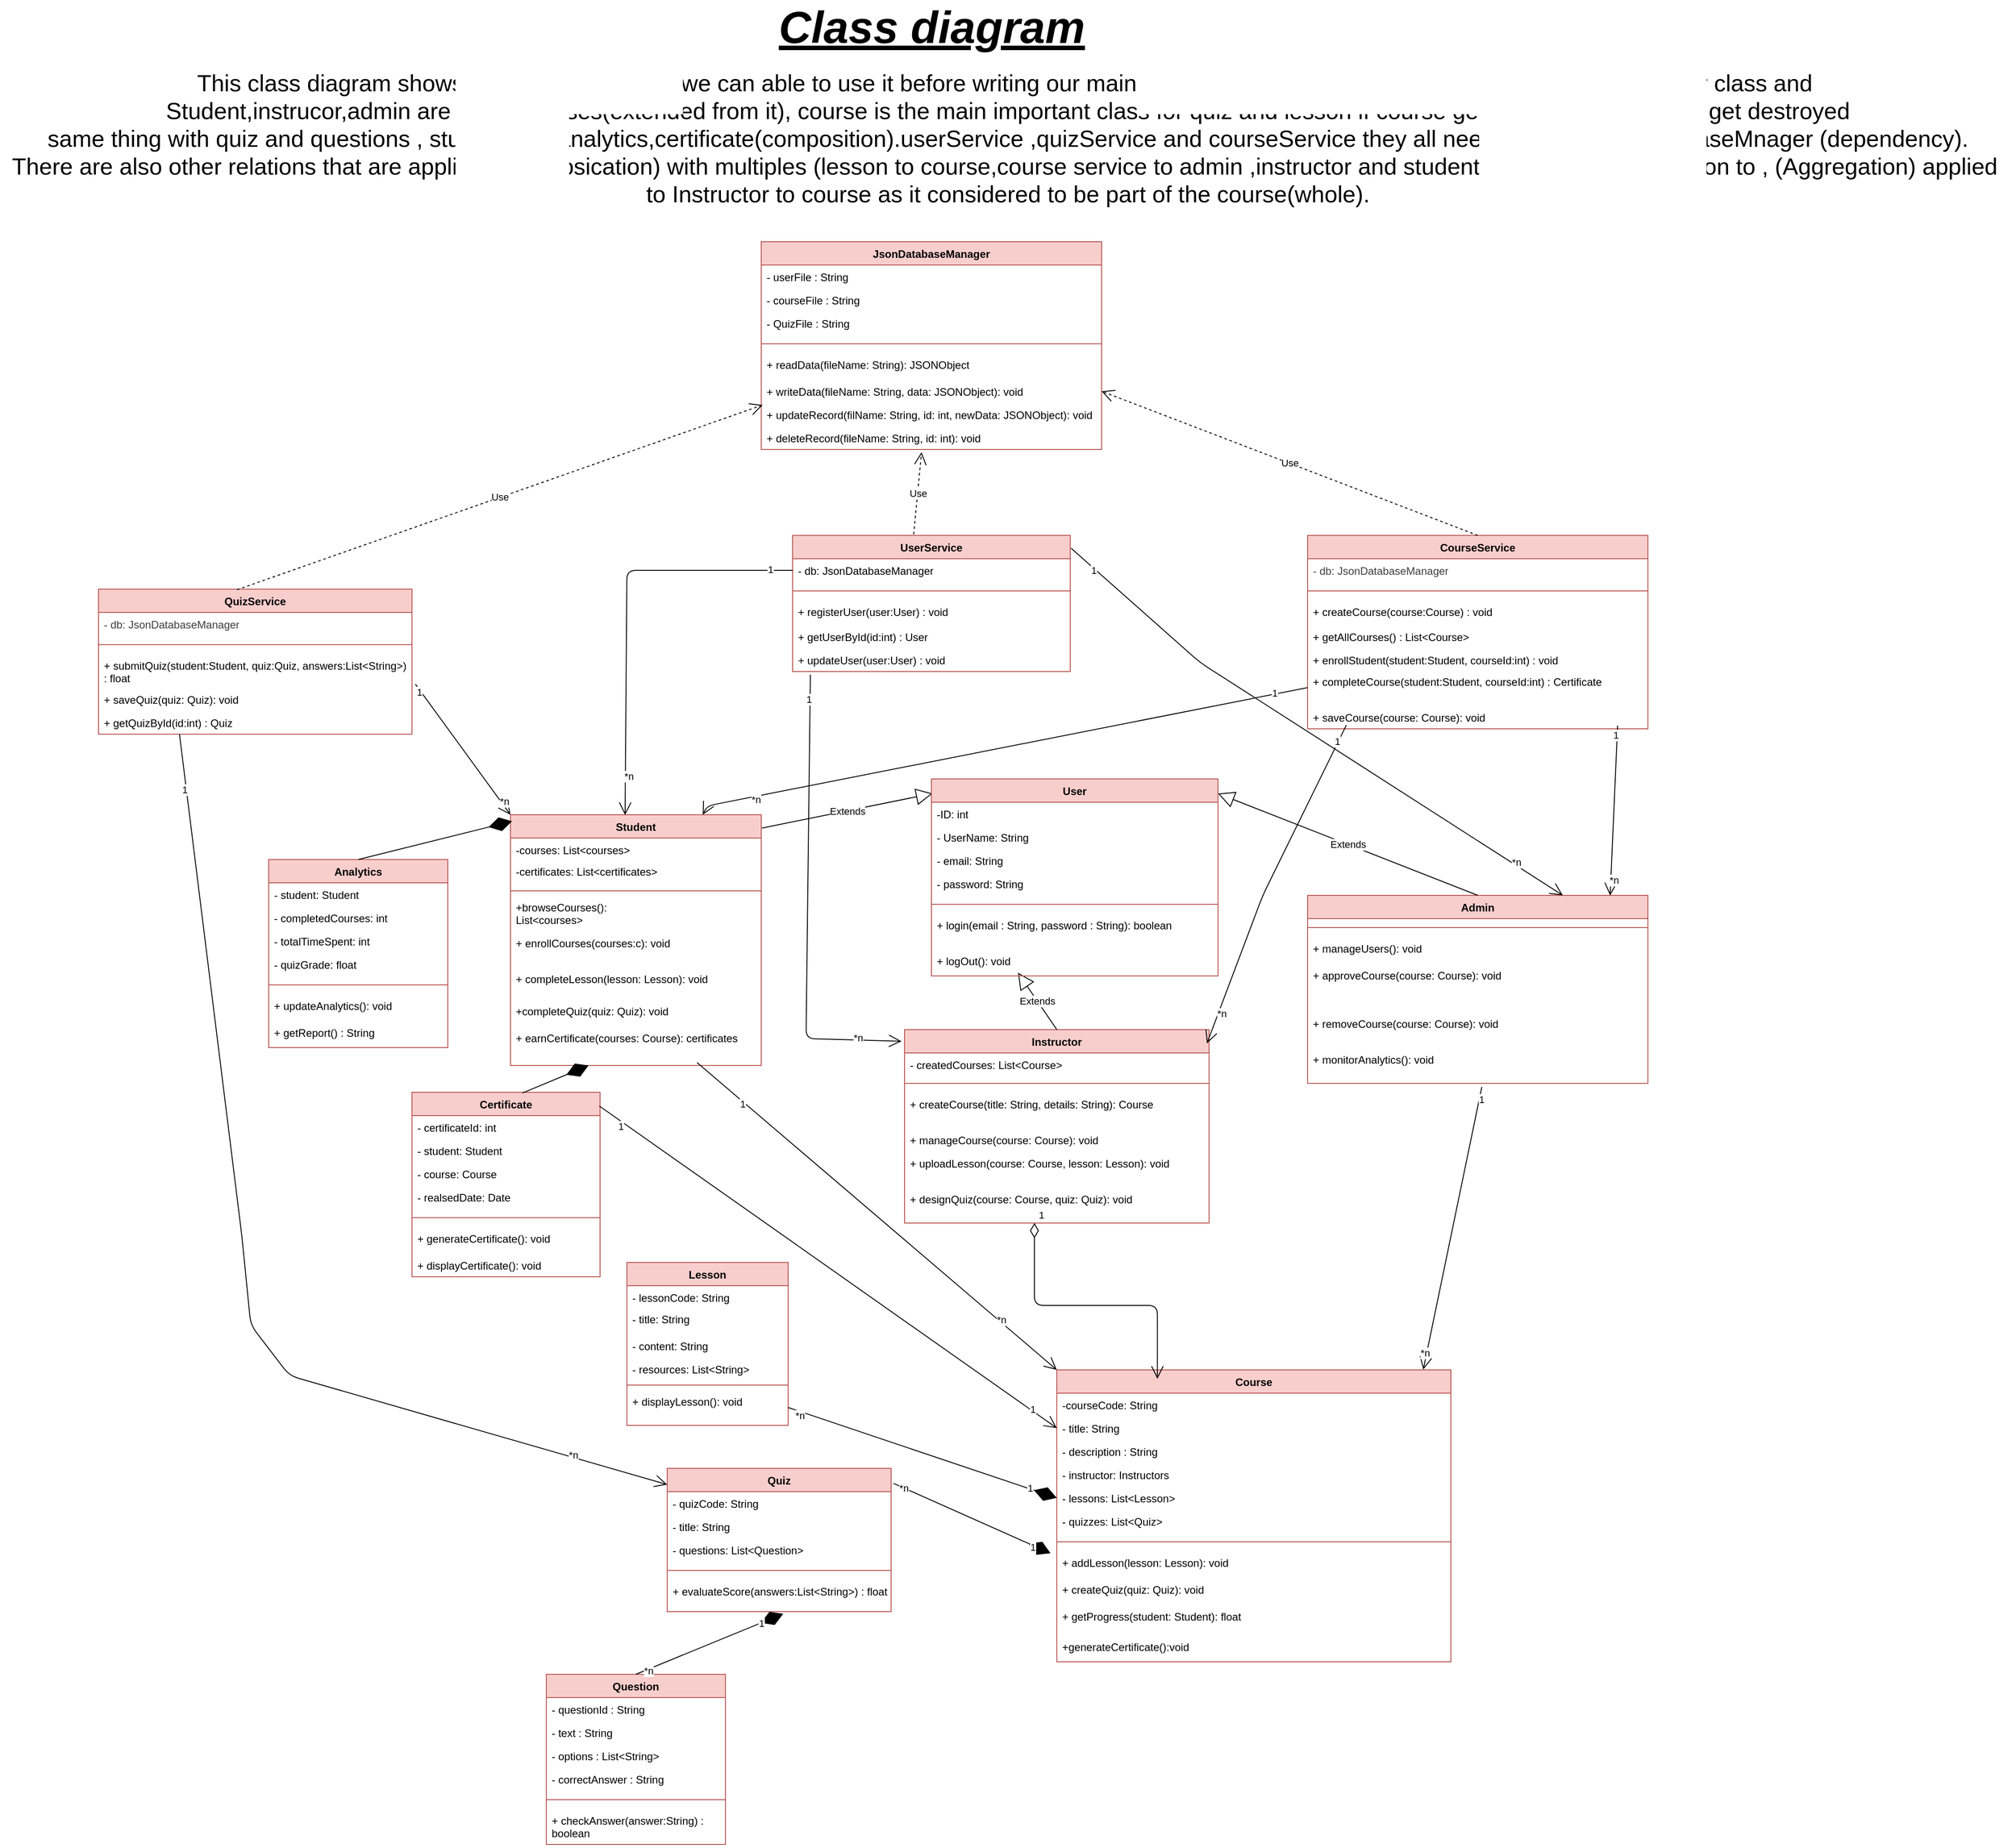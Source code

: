 <mxfile>
    <diagram id="cEKDuUURSg2HVchXVhs2" name="Page-1">
        <mxGraphModel dx="3623" dy="4397" grid="1" gridSize="10" guides="1" tooltips="1" connect="1" arrows="1" fold="1" page="1" pageScale="1" pageWidth="850" pageHeight="1100" background="#ffffff" math="0" shadow="0">
            <root>
                <mxCell id="0"/>
                <mxCell id="1" parent="0"/>
                <mxCell id="34" value="Admin" style="swimlane;fontStyle=1;align=center;verticalAlign=top;childLayout=stackLayout;horizontal=1;startSize=26;horizontalStack=0;resizeParent=1;resizeParentMax=0;resizeLast=0;collapsible=1;marginBottom=0;whiteSpace=wrap;html=1;fillColor=#f8cecc;strokeColor=#b85450;rounded=0;" parent="1" vertex="1">
                    <mxGeometry x="760" y="-1110" width="380" height="210" as="geometry"/>
                </mxCell>
                <mxCell id="39" value="" style="line;strokeWidth=1;fillColor=none;align=left;verticalAlign=middle;spacingTop=-1;spacingLeft=3;spacingRight=3;rotatable=0;labelPosition=right;points=[];portConstraint=eastwest;strokeColor=inherit;rounded=0;" parent="34" vertex="1">
                    <mxGeometry y="26" width="380" height="20" as="geometry"/>
                </mxCell>
                <mxCell id="40" value="+ manageUsers(): void" style="text;strokeColor=none;fillColor=none;align=left;verticalAlign=top;spacingLeft=4;spacingRight=4;overflow=hidden;rotatable=0;points=[[0,0.5],[1,0.5]];portConstraint=eastwest;whiteSpace=wrap;html=1;rounded=0;" parent="34" vertex="1">
                    <mxGeometry y="46" width="380" height="30" as="geometry"/>
                </mxCell>
                <mxCell id="125" value="+ approveCourse(course: Course): void" style="text;strokeColor=none;fillColor=none;align=left;verticalAlign=top;spacingLeft=4;spacingRight=4;overflow=hidden;rotatable=0;points=[[0,0.5],[1,0.5]];portConstraint=eastwest;whiteSpace=wrap;html=1;rounded=0;" parent="34" vertex="1">
                    <mxGeometry y="76" width="380" height="54" as="geometry"/>
                </mxCell>
                <mxCell id="126" value="&lt;div&gt;&lt;font color=&quot;#000000&quot;&gt;+ removeCourse(course: Course): void&lt;/font&gt;&lt;/div&gt;&lt;div&gt;&lt;br&gt;&lt;/div&gt;" style="text;strokeColor=none;fillColor=none;align=left;verticalAlign=top;spacingLeft=4;spacingRight=4;overflow=hidden;rotatable=0;points=[[0,0.5],[1,0.5]];portConstraint=eastwest;whiteSpace=wrap;html=1;rounded=0;" parent="34" vertex="1">
                    <mxGeometry y="130" width="380" height="40" as="geometry"/>
                </mxCell>
                <mxCell id="127" value="&lt;div&gt;&lt;font color=&quot;#000000&quot;&gt;+ monitorAnalytics(): void&lt;/font&gt;&lt;/div&gt;&lt;div&gt;&lt;br&gt;&lt;/div&gt;" style="text;strokeColor=none;fillColor=none;align=left;verticalAlign=top;spacingLeft=4;spacingRight=4;overflow=hidden;rotatable=0;points=[[0,0.5],[1,0.5]];portConstraint=eastwest;whiteSpace=wrap;html=1;rounded=0;" parent="34" vertex="1">
                    <mxGeometry y="170" width="380" height="40" as="geometry"/>
                </mxCell>
                <mxCell id="41" value="Instructor" style="swimlane;fontStyle=1;align=center;verticalAlign=top;childLayout=stackLayout;horizontal=1;startSize=26;horizontalStack=0;resizeParent=1;resizeParentMax=0;resizeLast=0;collapsible=1;marginBottom=0;whiteSpace=wrap;html=1;fillColor=#f8cecc;strokeColor=#b85450;rounded=0;" parent="1" vertex="1">
                    <mxGeometry x="310" y="-960" width="340" height="216" as="geometry"/>
                </mxCell>
                <mxCell id="42" value="&lt;div&gt;&lt;font color=&quot;#000000&quot;&gt;- createdCourses: List&amp;lt;Course&amp;gt;&lt;/font&gt;&lt;/div&gt;" style="text;strokeColor=none;fillColor=none;align=left;verticalAlign=top;spacingLeft=4;spacingRight=4;overflow=hidden;rotatable=0;points=[[0,0.5],[1,0.5]];portConstraint=eastwest;whiteSpace=wrap;html=1;rounded=0;" parent="41" vertex="1">
                    <mxGeometry y="26" width="340" height="24" as="geometry"/>
                </mxCell>
                <mxCell id="46" value="" style="line;strokeWidth=1;fillColor=none;align=left;verticalAlign=middle;spacingTop=-1;spacingLeft=3;spacingRight=3;rotatable=0;labelPosition=right;points=[];portConstraint=eastwest;strokeColor=inherit;rounded=0;" parent="41" vertex="1">
                    <mxGeometry y="50" width="340" height="20" as="geometry"/>
                </mxCell>
                <mxCell id="47" value="+ createCourse(title: String, details: String): Course" style="text;strokeColor=none;fillColor=none;align=left;verticalAlign=top;spacingLeft=4;spacingRight=4;overflow=hidden;rotatable=0;points=[[0,0.5],[1,0.5]];portConstraint=eastwest;whiteSpace=wrap;html=1;rounded=0;" parent="41" vertex="1">
                    <mxGeometry y="70" width="340" height="40" as="geometry"/>
                </mxCell>
                <mxCell id="135" value="+ manageCourse(course: Course): void" style="text;strokeColor=none;fillColor=none;align=left;verticalAlign=top;spacingLeft=4;spacingRight=4;overflow=hidden;rotatable=0;points=[[0,0.5],[1,0.5]];portConstraint=eastwest;whiteSpace=wrap;html=1;" parent="41" vertex="1">
                    <mxGeometry y="110" width="340" height="26" as="geometry"/>
                </mxCell>
                <mxCell id="123" value="+ uploadLesson(course: Course, lesson: Lesson): void" style="text;strokeColor=none;fillColor=none;align=left;verticalAlign=top;spacingLeft=4;spacingRight=4;overflow=hidden;rotatable=0;points=[[0,0.5],[1,0.5]];portConstraint=eastwest;whiteSpace=wrap;html=1;rounded=0;" parent="41" vertex="1">
                    <mxGeometry y="136" width="340" height="40" as="geometry"/>
                </mxCell>
                <mxCell id="124" value="+ designQuiz(course: Course, quiz: Quiz): void" style="text;strokeColor=none;fillColor=none;align=left;verticalAlign=top;spacingLeft=4;spacingRight=4;overflow=hidden;rotatable=0;points=[[0,0.5],[1,0.5]];portConstraint=eastwest;whiteSpace=wrap;html=1;rounded=0;" parent="41" vertex="1">
                    <mxGeometry y="176" width="340" height="40" as="geometry"/>
                </mxCell>
                <mxCell id="60" value="Course" style="swimlane;fontStyle=1;align=center;verticalAlign=top;childLayout=stackLayout;horizontal=1;startSize=26;horizontalStack=0;resizeParent=1;resizeParentMax=0;resizeLast=0;collapsible=1;marginBottom=0;whiteSpace=wrap;html=1;fillColor=#f8cecc;strokeColor=#b85450;rounded=0;" parent="1" vertex="1">
                    <mxGeometry x="480" y="-580" width="440" height="326" as="geometry"/>
                </mxCell>
                <mxCell id="61" value="-courseCode: String&lt;div&gt;&lt;br&gt;&lt;/div&gt;&lt;div&gt;&lt;br&gt;&lt;/div&gt;" style="text;strokeColor=none;fillColor=none;align=left;verticalAlign=top;spacingLeft=4;spacingRight=4;overflow=hidden;rotatable=0;points=[[0,0.5],[1,0.5]];portConstraint=eastwest;whiteSpace=wrap;html=1;rounded=0;" parent="60" vertex="1">
                    <mxGeometry y="26" width="440" height="26" as="geometry"/>
                </mxCell>
                <mxCell id="62" value="- title: String" style="text;strokeColor=none;fillColor=none;align=left;verticalAlign=top;spacingLeft=4;spacingRight=4;overflow=hidden;rotatable=0;points=[[0,0.5],[1,0.5]];portConstraint=eastwest;whiteSpace=wrap;html=1;rounded=0;" parent="60" vertex="1">
                    <mxGeometry y="52" width="440" height="26" as="geometry"/>
                </mxCell>
                <mxCell id="136" value="- description : String" style="text;strokeColor=none;fillColor=none;align=left;verticalAlign=top;spacingLeft=4;spacingRight=4;overflow=hidden;rotatable=0;points=[[0,0.5],[1,0.5]];portConstraint=eastwest;whiteSpace=wrap;html=1;" parent="60" vertex="1">
                    <mxGeometry y="78" width="440" height="26" as="geometry"/>
                </mxCell>
                <mxCell id="63" value="- instructor: Instructors" style="text;strokeColor=none;fillColor=none;align=left;verticalAlign=top;spacingLeft=4;spacingRight=4;overflow=hidden;rotatable=0;points=[[0,0.5],[1,0.5]];portConstraint=eastwest;whiteSpace=wrap;html=1;rounded=0;" parent="60" vertex="1">
                    <mxGeometry y="104" width="440" height="26" as="geometry"/>
                </mxCell>
                <mxCell id="64" value="- lessons: List&amp;lt;Lesson&amp;gt;" style="text;strokeColor=none;fillColor=none;align=left;verticalAlign=top;spacingLeft=4;spacingRight=4;overflow=hidden;rotatable=0;points=[[0,0.5],[1,0.5]];portConstraint=eastwest;whiteSpace=wrap;html=1;rounded=0;" parent="60" vertex="1">
                    <mxGeometry y="130" width="440" height="26" as="geometry"/>
                </mxCell>
                <mxCell id="129" value="- quizzes: List&amp;lt;Quiz&amp;gt;" style="text;strokeColor=none;fillColor=none;align=left;verticalAlign=top;spacingLeft=4;spacingRight=4;overflow=hidden;rotatable=0;points=[[0,0.5],[1,0.5]];portConstraint=eastwest;whiteSpace=wrap;html=1;rounded=0;" parent="60" vertex="1">
                    <mxGeometry y="156" width="440" height="26" as="geometry"/>
                </mxCell>
                <mxCell id="65" value="" style="line;strokeWidth=1;fillColor=none;align=left;verticalAlign=middle;spacingTop=-1;spacingLeft=3;spacingRight=3;rotatable=0;labelPosition=right;points=[];portConstraint=eastwest;strokeColor=inherit;rounded=0;" parent="60" vertex="1">
                    <mxGeometry y="182" width="440" height="20" as="geometry"/>
                </mxCell>
                <mxCell id="66" value="&lt;div&gt;&lt;font color=&quot;#000000&quot;&gt;+ addLesson(lesson: Lesson): void&lt;/font&gt;&lt;/div&gt;&lt;div&gt;&lt;br&gt;&lt;/div&gt;" style="text;strokeColor=none;fillColor=none;align=left;verticalAlign=top;spacingLeft=4;spacingRight=4;overflow=hidden;rotatable=0;points=[[0,0.5],[1,0.5]];portConstraint=eastwest;whiteSpace=wrap;html=1;rounded=0;" parent="60" vertex="1">
                    <mxGeometry y="202" width="440" height="30" as="geometry"/>
                </mxCell>
                <mxCell id="102" value="&lt;div&gt;&lt;font color=&quot;#000000&quot;&gt;+ createQuiz(quiz: Quiz): void&lt;/font&gt;&lt;/div&gt;&lt;div&gt;&lt;br&gt;&lt;/div&gt;" style="text;strokeColor=none;fillColor=none;align=left;verticalAlign=top;spacingLeft=4;spacingRight=4;overflow=hidden;rotatable=0;points=[[0,0.5],[1,0.5]];portConstraint=eastwest;whiteSpace=wrap;html=1;" parent="60" vertex="1">
                    <mxGeometry y="232" width="440" height="30" as="geometry"/>
                </mxCell>
                <mxCell id="131" value="+ getProgress(student: Student): float" style="text;strokeColor=none;fillColor=none;align=left;verticalAlign=top;spacingLeft=4;spacingRight=4;overflow=hidden;rotatable=0;points=[[0,0.5],[1,0.5]];portConstraint=eastwest;whiteSpace=wrap;html=1;" parent="60" vertex="1">
                    <mxGeometry y="262" width="440" height="34" as="geometry"/>
                </mxCell>
                <mxCell id="130" value="&lt;div&gt;&lt;font color=&quot;#000000&quot;&gt;+generateCertificate():void&lt;/font&gt;&lt;/div&gt;" style="text;strokeColor=none;fillColor=none;align=left;verticalAlign=top;spacingLeft=4;spacingRight=4;overflow=hidden;rotatable=0;points=[[0,0.5],[1,0.5]];portConstraint=eastwest;whiteSpace=wrap;html=1;" parent="60" vertex="1">
                    <mxGeometry y="296" width="440" height="30" as="geometry"/>
                </mxCell>
                <mxCell id="67" value="Lesson" style="swimlane;fontStyle=1;align=center;verticalAlign=top;childLayout=stackLayout;horizontal=1;startSize=26;horizontalStack=0;resizeParent=1;resizeParentMax=0;resizeLast=0;collapsible=1;marginBottom=0;whiteSpace=wrap;html=1;fillColor=#f8cecc;strokeColor=#b85450;rounded=0;" parent="1" vertex="1">
                    <mxGeometry y="-700" width="180" height="182" as="geometry"/>
                </mxCell>
                <mxCell id="68" value="&lt;div&gt;&lt;font color=&quot;#000000&quot;&gt;- lessonCode: String&lt;/font&gt;&lt;/div&gt;" style="text;strokeColor=none;fillColor=none;align=left;verticalAlign=top;spacingLeft=4;spacingRight=4;overflow=hidden;rotatable=0;points=[[0,0.5],[1,0.5]];portConstraint=eastwest;whiteSpace=wrap;html=1;rounded=0;" parent="67" vertex="1">
                    <mxGeometry y="26" width="180" height="24" as="geometry"/>
                </mxCell>
                <mxCell id="69" value="&lt;div style=&quot;scrollbar-color: rgb(226, 226, 226) rgb(251, 251, 251); color: rgb(63, 63, 63);&quot;&gt;&lt;font color=&quot;#000000&quot;&gt;- title: String&lt;/font&gt;&lt;/div&gt;" style="text;strokeColor=none;fillColor=none;align=left;verticalAlign=top;spacingLeft=4;spacingRight=4;overflow=hidden;rotatable=0;points=[[0,0.5],[1,0.5]];portConstraint=eastwest;whiteSpace=wrap;html=1;rounded=0;" parent="67" vertex="1">
                    <mxGeometry y="50" width="180" height="30" as="geometry"/>
                </mxCell>
                <mxCell id="132" value="&lt;div&gt;&lt;font color=&quot;#000000&quot;&gt;- content: String&lt;/font&gt;&lt;/div&gt;&lt;div&gt;&lt;br&gt;&lt;/div&gt;" style="text;strokeColor=none;fillColor=none;align=left;verticalAlign=top;spacingLeft=4;spacingRight=4;overflow=hidden;rotatable=0;points=[[0,0.5],[1,0.5]];portConstraint=eastwest;whiteSpace=wrap;html=1;" parent="67" vertex="1">
                    <mxGeometry y="80" width="180" height="26" as="geometry"/>
                </mxCell>
                <mxCell id="133" value="&lt;div&gt;&lt;font color=&quot;#000000&quot;&gt;- resources: List&amp;lt;String&amp;gt;&lt;/font&gt;&lt;/div&gt;&lt;div&gt;&lt;br&gt;&lt;/div&gt;" style="text;strokeColor=none;fillColor=none;align=left;verticalAlign=top;spacingLeft=4;spacingRight=4;overflow=hidden;rotatable=0;points=[[0,0.5],[1,0.5]];portConstraint=eastwest;whiteSpace=wrap;html=1;" parent="67" vertex="1">
                    <mxGeometry y="106" width="180" height="26" as="geometry"/>
                </mxCell>
                <mxCell id="72" value="" style="line;strokeWidth=1;fillColor=none;align=left;verticalAlign=middle;spacingTop=-1;spacingLeft=3;spacingRight=3;rotatable=0;labelPosition=right;points=[];portConstraint=eastwest;strokeColor=inherit;rounded=0;" parent="67" vertex="1">
                    <mxGeometry y="132" width="180" height="10" as="geometry"/>
                </mxCell>
                <mxCell id="73" value="+ displayLesson(): void" style="text;strokeColor=none;fillColor=none;align=left;verticalAlign=top;spacingLeft=4;spacingRight=4;overflow=hidden;rotatable=0;points=[[0,0.5],[1,0.5]];portConstraint=eastwest;whiteSpace=wrap;html=1;rounded=0;" parent="67" vertex="1">
                    <mxGeometry y="142" width="180" height="40" as="geometry"/>
                </mxCell>
                <mxCell id="74" value="Quiz" style="swimlane;fontStyle=1;align=center;verticalAlign=top;childLayout=stackLayout;horizontal=1;startSize=26;horizontalStack=0;resizeParent=1;resizeParentMax=0;resizeLast=0;collapsible=1;marginBottom=0;whiteSpace=wrap;html=1;fillColor=#f8cecc;strokeColor=#b85450;rounded=0;" parent="1" vertex="1">
                    <mxGeometry x="45" y="-470" width="250" height="160" as="geometry"/>
                </mxCell>
                <mxCell id="75" value="&lt;div&gt;&lt;font color=&quot;#000000&quot;&gt;- quizCode: String&lt;/font&gt;&lt;/div&gt;" style="text;strokeColor=none;fillColor=none;align=left;verticalAlign=top;spacingLeft=4;spacingRight=4;overflow=hidden;rotatable=0;points=[[0,0.5],[1,0.5]];portConstraint=eastwest;whiteSpace=wrap;html=1;rounded=0;" parent="74" vertex="1">
                    <mxGeometry y="26" width="250" height="26" as="geometry"/>
                </mxCell>
                <mxCell id="76" value="- title: String" style="text;strokeColor=none;fillColor=none;align=left;verticalAlign=top;spacingLeft=4;spacingRight=4;overflow=hidden;rotatable=0;points=[[0,0.5],[1,0.5]];portConstraint=eastwest;whiteSpace=wrap;html=1;rounded=0;" parent="74" vertex="1">
                    <mxGeometry y="52" width="250" height="26" as="geometry"/>
                </mxCell>
                <mxCell id="77" value="- questions: List&amp;lt;Question&amp;gt;" style="text;strokeColor=none;fillColor=none;align=left;verticalAlign=top;spacingLeft=4;spacingRight=4;overflow=hidden;rotatable=0;points=[[0,0.5],[1,0.5]];portConstraint=eastwest;whiteSpace=wrap;html=1;rounded=0;" parent="74" vertex="1">
                    <mxGeometry y="78" width="250" height="26" as="geometry"/>
                </mxCell>
                <mxCell id="79" value="" style="line;strokeWidth=1;fillColor=none;align=left;verticalAlign=middle;spacingTop=-1;spacingLeft=3;spacingRight=3;rotatable=0;labelPosition=right;points=[];portConstraint=eastwest;strokeColor=inherit;rounded=0;" parent="74" vertex="1">
                    <mxGeometry y="104" width="250" height="20" as="geometry"/>
                </mxCell>
                <mxCell id="80" value="+ evaluateScore(answers:List&amp;lt;String&amp;gt;) : float" style="text;strokeColor=none;fillColor=none;align=left;verticalAlign=top;spacingLeft=4;spacingRight=4;overflow=hidden;rotatable=0;points=[[0,0.5],[1,0.5]];portConstraint=eastwest;whiteSpace=wrap;html=1;rounded=0;" parent="74" vertex="1">
                    <mxGeometry y="124" width="250" height="36" as="geometry"/>
                </mxCell>
                <mxCell id="85" value="Question" style="swimlane;fontStyle=1;align=center;verticalAlign=top;childLayout=stackLayout;horizontal=1;startSize=26;horizontalStack=0;resizeParent=1;resizeParentMax=0;resizeLast=0;collapsible=1;marginBottom=0;whiteSpace=wrap;html=1;fillColor=#f8cecc;strokeColor=#b85450;rounded=0;" parent="1" vertex="1">
                    <mxGeometry x="-90" y="-240" width="200" height="190" as="geometry"/>
                </mxCell>
                <mxCell id="86" value="&lt;div&gt;&lt;font color=&quot;#000000&quot;&gt;- questionId : String&lt;/font&gt;&lt;/div&gt;&lt;div&gt;&lt;br&gt;&lt;/div&gt;" style="text;strokeColor=none;fillColor=none;align=left;verticalAlign=top;spacingLeft=4;spacingRight=4;overflow=hidden;rotatable=0;points=[[0,0.5],[1,0.5]];portConstraint=eastwest;whiteSpace=wrap;html=1;rounded=0;" parent="85" vertex="1">
                    <mxGeometry y="26" width="200" height="26" as="geometry"/>
                </mxCell>
                <mxCell id="87" value="- text : String" style="text;strokeColor=none;fillColor=none;align=left;verticalAlign=top;spacingLeft=4;spacingRight=4;overflow=hidden;rotatable=0;points=[[0,0.5],[1,0.5]];portConstraint=eastwest;whiteSpace=wrap;html=1;rounded=0;" parent="85" vertex="1">
                    <mxGeometry y="52" width="200" height="26" as="geometry"/>
                </mxCell>
                <mxCell id="88" value="- options : List&amp;lt;String&amp;gt;" style="text;strokeColor=none;fillColor=none;align=left;verticalAlign=top;spacingLeft=4;spacingRight=4;overflow=hidden;rotatable=0;points=[[0,0.5],[1,0.5]];portConstraint=eastwest;whiteSpace=wrap;html=1;rounded=0;" parent="85" vertex="1">
                    <mxGeometry y="78" width="200" height="26" as="geometry"/>
                </mxCell>
                <mxCell id="89" value="- correctAnswer : String" style="text;strokeColor=none;fillColor=none;align=left;verticalAlign=top;spacingLeft=4;spacingRight=4;overflow=hidden;rotatable=0;points=[[0,0.5],[1,0.5]];portConstraint=eastwest;whiteSpace=wrap;html=1;rounded=0;" parent="85" vertex="1">
                    <mxGeometry y="104" width="200" height="26" as="geometry"/>
                </mxCell>
                <mxCell id="90" value="" style="line;strokeWidth=1;fillColor=none;align=left;verticalAlign=middle;spacingTop=-1;spacingLeft=3;spacingRight=3;rotatable=0;labelPosition=right;points=[];portConstraint=eastwest;strokeColor=inherit;rounded=0;" parent="85" vertex="1">
                    <mxGeometry y="130" width="200" height="20" as="geometry"/>
                </mxCell>
                <mxCell id="91" value="+ checkAnswer(answer:String) : boolean" style="text;strokeColor=none;fillColor=none;align=left;verticalAlign=top;spacingLeft=4;spacingRight=4;overflow=hidden;rotatable=0;points=[[0,0.5],[1,0.5]];portConstraint=eastwest;whiteSpace=wrap;html=1;rounded=0;" parent="85" vertex="1">
                    <mxGeometry y="150" width="200" height="40" as="geometry"/>
                </mxCell>
                <mxCell id="92" value=" JsonDatabaseManager" style="swimlane;fontStyle=1;align=center;verticalAlign=top;childLayout=stackLayout;horizontal=1;startSize=26;horizontalStack=0;resizeParent=1;resizeParentMax=0;resizeLast=0;collapsible=1;marginBottom=0;whiteSpace=wrap;html=1;fillColor=#f8cecc;strokeColor=#b85450;rounded=0;swimlaneLine=1;glass=0;" parent="1" vertex="1">
                    <mxGeometry x="150" y="-1840" width="380" height="232" as="geometry"/>
                </mxCell>
                <mxCell id="93" value="&lt;div&gt;&lt;font color=&quot;#000000&quot;&gt;- userFile : String&lt;/font&gt;&lt;/div&gt;" style="text;strokeColor=none;fillColor=none;align=left;verticalAlign=top;spacingLeft=4;spacingRight=4;overflow=hidden;rotatable=0;points=[[0,0.5],[1,0.5]];portConstraint=eastwest;whiteSpace=wrap;html=1;rounded=0;" parent="92" vertex="1">
                    <mxGeometry y="26" width="380" height="26" as="geometry"/>
                </mxCell>
                <mxCell id="94" value="- courseFile : String" style="text;strokeColor=none;fillColor=none;align=left;verticalAlign=top;spacingLeft=4;spacingRight=4;overflow=hidden;rotatable=0;points=[[0,0.5],[1,0.5]];portConstraint=eastwest;whiteSpace=wrap;html=1;rounded=0;" parent="92" vertex="1">
                    <mxGeometry y="52" width="380" height="26" as="geometry"/>
                </mxCell>
                <mxCell id="95" value="- QuizFile : String" style="text;strokeColor=none;fillColor=none;align=left;verticalAlign=top;spacingLeft=4;spacingRight=4;overflow=hidden;rotatable=0;points=[[0,0.5],[1,0.5]];portConstraint=eastwest;whiteSpace=wrap;html=1;rounded=0;" parent="92" vertex="1">
                    <mxGeometry y="78" width="380" height="26" as="geometry"/>
                </mxCell>
                <mxCell id="97" value="" style="line;strokeWidth=1;fillColor=none;align=left;verticalAlign=middle;spacingTop=-1;spacingLeft=3;spacingRight=3;rotatable=0;labelPosition=right;points=[];portConstraint=eastwest;strokeColor=inherit;rounded=0;" parent="92" vertex="1">
                    <mxGeometry y="104" width="380" height="20" as="geometry"/>
                </mxCell>
                <mxCell id="98" value="+ readData(fileName: String): JSONObject" style="text;strokeColor=none;fillColor=none;align=left;verticalAlign=top;spacingLeft=4;spacingRight=4;overflow=hidden;rotatable=0;points=[[0,0.5],[1,0.5]];portConstraint=eastwest;whiteSpace=wrap;html=1;rounded=0;" parent="92" vertex="1">
                    <mxGeometry y="124" width="380" height="30" as="geometry"/>
                </mxCell>
                <mxCell id="2p5rLuBncBDOpsT4pTrb-207" value="+ writeData(fileName: String, data: JSONObject): void" style="text;strokeColor=none;fillColor=none;align=left;verticalAlign=top;spacingLeft=4;spacingRight=4;overflow=hidden;rotatable=0;points=[[0,0.5],[1,0.5]];portConstraint=eastwest;whiteSpace=wrap;html=1;" parent="92" vertex="1">
                    <mxGeometry y="154" width="380" height="26" as="geometry"/>
                </mxCell>
                <mxCell id="2p5rLuBncBDOpsT4pTrb-208" value="+ updateRecord(filName: String, id: int, newData: JSONObject): void" style="text;strokeColor=none;fillColor=none;align=left;verticalAlign=top;spacingLeft=4;spacingRight=4;overflow=hidden;rotatable=0;points=[[0,0.5],[1,0.5]];portConstraint=eastwest;whiteSpace=wrap;html=1;" parent="92" vertex="1">
                    <mxGeometry y="180" width="380" height="26" as="geometry"/>
                </mxCell>
                <mxCell id="2p5rLuBncBDOpsT4pTrb-206" value="+ deleteRecord(fileName: String, id: int): void" style="text;strokeColor=none;fillColor=none;align=left;verticalAlign=top;spacingLeft=4;spacingRight=4;overflow=hidden;rotatable=0;points=[[0,0.5],[1,0.5]];portConstraint=eastwest;whiteSpace=wrap;html=1;" parent="92" vertex="1">
                    <mxGeometry y="206" width="380" height="26" as="geometry"/>
                </mxCell>
                <mxCell id="99" value="Extends" style="endArrow=block;endSize=16;endFill=0;html=1;exitX=1.003;exitY=0.053;exitDx=0;exitDy=0;entryX=0.004;entryY=0.074;entryDx=0;entryDy=0;entryPerimeter=0;exitPerimeter=0;" parent="1" source="115" target="107" edge="1">
                    <mxGeometry width="160" relative="1" as="geometry">
                        <mxPoint x="191.04" y="-922.86" as="sourcePoint"/>
                        <mxPoint x="320" y="-1080" as="targetPoint"/>
                    </mxGeometry>
                </mxCell>
                <mxCell id="100" value="Extends" style="endArrow=block;endSize=16;endFill=0;html=1;exitX=0.5;exitY=0;exitDx=0;exitDy=0;entryX=0.302;entryY=0.88;entryDx=0;entryDy=0;entryPerimeter=0;" parent="1" source="41" target="114" edge="1">
                    <mxGeometry width="160" relative="1" as="geometry">
                        <mxPoint x="340" y="-940" as="sourcePoint"/>
                        <mxPoint x="400.32" y="-876.4" as="targetPoint"/>
                        <Array as="points"/>
                    </mxGeometry>
                </mxCell>
                <mxCell id="101" value="Extends" style="endArrow=block;endSize=16;endFill=0;html=1;entryX=1;entryY=0.074;entryDx=0;entryDy=0;entryPerimeter=0;exitX=0.5;exitY=0;exitDx=0;exitDy=0;" parent="1" source="34" target="107" edge="1">
                    <mxGeometry width="160" relative="1" as="geometry">
                        <mxPoint x="681.6" y="-951.34" as="sourcePoint"/>
                        <mxPoint x="480.0" y="-1080" as="targetPoint"/>
                        <Array as="points"/>
                    </mxGeometry>
                </mxCell>
                <mxCell id="107" value="User" style="swimlane;fontStyle=1;align=center;verticalAlign=top;childLayout=stackLayout;horizontal=1;startSize=26;horizontalStack=0;resizeParent=1;resizeParentMax=0;resizeLast=0;collapsible=1;marginBottom=0;whiteSpace=wrap;html=1;fillColor=#f8cecc;strokeColor=#b85450;rounded=0;" parent="1" vertex="1">
                    <mxGeometry x="340" y="-1240" width="320" height="220" as="geometry"/>
                </mxCell>
                <mxCell id="108" value="-ID: int&lt;div&gt;&lt;br&gt;&lt;/div&gt;&lt;div&gt;&lt;br&gt;&lt;/div&gt;" style="text;strokeColor=none;fillColor=none;align=left;verticalAlign=top;spacingLeft=4;spacingRight=4;overflow=hidden;rotatable=0;points=[[0,0.5],[1,0.5]];portConstraint=eastwest;whiteSpace=wrap;html=1;rounded=0;" parent="107" vertex="1">
                    <mxGeometry y="26" width="320" height="26" as="geometry"/>
                </mxCell>
                <mxCell id="109" value="- UserName: String" style="text;strokeColor=none;fillColor=none;align=left;verticalAlign=top;spacingLeft=4;spacingRight=4;overflow=hidden;rotatable=0;points=[[0,0.5],[1,0.5]];portConstraint=eastwest;whiteSpace=wrap;html=1;rounded=0;" parent="107" vertex="1">
                    <mxGeometry y="52" width="320" height="26" as="geometry"/>
                </mxCell>
                <mxCell id="110" value="- email: String" style="text;strokeColor=none;fillColor=none;align=left;verticalAlign=top;spacingLeft=4;spacingRight=4;overflow=hidden;rotatable=0;points=[[0,0.5],[1,0.5]];portConstraint=eastwest;whiteSpace=wrap;html=1;rounded=0;" parent="107" vertex="1">
                    <mxGeometry y="78" width="320" height="26" as="geometry"/>
                </mxCell>
                <mxCell id="111" value="- password: String" style="text;strokeColor=none;fillColor=none;align=left;verticalAlign=top;spacingLeft=4;spacingRight=4;overflow=hidden;rotatable=0;points=[[0,0.5],[1,0.5]];portConstraint=eastwest;whiteSpace=wrap;html=1;rounded=0;" parent="107" vertex="1">
                    <mxGeometry y="104" width="320" height="26" as="geometry"/>
                </mxCell>
                <mxCell id="112" value="" style="line;strokeWidth=1;fillColor=none;align=left;verticalAlign=middle;spacingTop=-1;spacingLeft=3;spacingRight=3;rotatable=0;labelPosition=right;points=[];portConstraint=eastwest;strokeColor=inherit;rounded=0;" parent="107" vertex="1">
                    <mxGeometry y="130" width="320" height="20" as="geometry"/>
                </mxCell>
                <mxCell id="113" value="+ login(email : String, password : String): boolean" style="text;strokeColor=none;fillColor=none;align=left;verticalAlign=top;spacingLeft=4;spacingRight=4;overflow=hidden;rotatable=0;points=[[0,0.5],[1,0.5]];portConstraint=eastwest;whiteSpace=wrap;html=1;rounded=0;" parent="107" vertex="1">
                    <mxGeometry y="150" width="320" height="40" as="geometry"/>
                </mxCell>
                <mxCell id="114" value="+ logOut(): void" style="text;strokeColor=none;fillColor=none;align=left;verticalAlign=top;spacingLeft=4;spacingRight=4;overflow=hidden;rotatable=0;points=[[0,0.5],[1,0.5]];portConstraint=eastwest;whiteSpace=wrap;html=1;" parent="107" vertex="1">
                    <mxGeometry y="190" width="320" height="30" as="geometry"/>
                </mxCell>
                <mxCell id="115" value="Student&lt;span style=&quot;font-family: monospace; font-size: 0px; font-weight: 400; text-align: start; text-wrap-mode: nowrap;&quot;&gt;%3CmxGraphModel%3E%3Croot%3E%3CmxCell%20id%3D%220%22%2F%3E%3CmxCell%20id%3D%221%22%20parent%3D%220%22%2F%3E%3CmxCell%20id%3D%222%22%20value%3D%22User%22%20style%3D%22swimlane%3BfontStyle%3D1%3Balign%3Dcenter%3BverticalAlign%3Dtop%3BchildLayout%3DstackLayout%3Bhorizontal%3D1%3BstartSize%3D26%3BhorizontalStack%3D0%3BresizeParent%3D1%3BresizeParentMax%3D0%3BresizeLast%3D0%3Bcollapsible%3D1%3BmarginBottom%3D0%3BwhiteSpace%3Dwrap%3Bhtml%3D1%3BfillColor%3D%23f8cecc%3BstrokeColor%3D%23b85450%3Brounded%3D0%3B%22%20vertex%3D%221%22%20parent%3D%221%22%3E%3CmxGeometry%20x%3D%22320%22%20y%3D%22-440%22%20width%3D%22160%22%20height%3D%22210%22%20as%3D%22geometry%22%2F%3E%3C%2FmxCell%3E%3CmxCell%20id%3D%223%22%20value%3D%22-ID%3A%20int%26lt%3Bdiv%26gt%3B%26lt%3Bbr%26gt%3B%26lt%3B%2Fdiv%26gt%3B%26lt%3Bdiv%26gt%3B%26lt%3Bbr%26gt%3B%26lt%3B%2Fdiv%26gt%3B%22%20style%3D%22text%3BstrokeColor%3Dnone%3BfillColor%3Dnone%3Balign%3Dleft%3BverticalAlign%3Dtop%3BspacingLeft%3D4%3BspacingRight%3D4%3Boverflow%3Dhidden%3Brotatable%3D0%3Bpoints%3D%5B%5B0%2C0.5%5D%2C%5B1%2C0.5%5D%5D%3BportConstraint%3Deastwest%3BwhiteSpace%3Dwrap%3Bhtml%3D1%3Brounded%3D0%3B%22%20vertex%3D%221%22%20parent%3D%222%22%3E%3CmxGeometry%20y%3D%2226%22%20width%3D%22160%22%20height%3D%2226%22%20as%3D%22geometry%22%2F%3E%3C%2FmxCell%3E%3CmxCell%20id%3D%224%22%20value%3D%22-%20UserName%3A%20String%22%20style%3D%22text%3BstrokeColor%3Dnone%3BfillColor%3Dnone%3Balign%3Dleft%3BverticalAlign%3Dtop%3BspacingLeft%3D4%3BspacingRight%3D4%3Boverflow%3Dhidden%3Brotatable%3D0%3Bpoints%3D%5B%5B0%2C0.5%5D%2C%5B1%2C0.5%5D%5D%3BportConstraint%3Deastwest%3BwhiteSpace%3Dwrap%3Bhtml%3D1%3Brounded%3D0%3B%22%20vertex%3D%221%22%20parent%3D%222%22%3E%3CmxGeometry%20y%3D%2252%22%20width%3D%22160%22%20height%3D%2226%22%20as%3D%22geometry%22%2F%3E%3C%2FmxCell%3E%3CmxCell%20id%3D%225%22%20value%3D%22-%20email%3A%20String%22%20style%3D%22text%3BstrokeColor%3Dnone%3BfillColor%3Dnone%3Balign%3Dleft%3BverticalAlign%3Dtop%3BspacingLeft%3D4%3BspacingRight%3D4%3Boverflow%3Dhidden%3Brotatable%3D0%3Bpoints%3D%5B%5B0%2C0.5%5D%2C%5B1%2C0.5%5D%5D%3BportConstraint%3Deastwest%3BwhiteSpace%3Dwrap%3Bhtml%3D1%3Brounded%3D0%3B%22%20vertex%3D%221%22%20parent%3D%222%22%3E%3CmxGeometry%20y%3D%2278%22%20width%3D%22160%22%20height%3D%2226%22%20as%3D%22geometry%22%2F%3E%3C%2FmxCell%3E%3CmxCell%20id%3D%226%22%20value%3D%22-%20password%3A%20String%22%20style%3D%22text%3BstrokeColor%3Dnone%3BfillColor%3Dnone%3Balign%3Dleft%3BverticalAlign%3Dtop%3BspacingLeft%3D4%3BspacingRight%3D4%3Boverflow%3Dhidden%3Brotatable%3D0%3Bpoints%3D%5B%5B0%2C0.5%5D%2C%5B1%2C0.5%5D%5D%3BportConstraint%3Deastwest%3BwhiteSpace%3Dwrap%3Bhtml%3D1%3Brounded%3D0%3B%22%20vertex%3D%221%22%20parent%3D%222%22%3E%3CmxGeometry%20y%3D%22104%22%20width%3D%22160%22%20height%3D%2226%22%20as%3D%22geometry%22%2F%3E%3C%2FmxCell%3E%3CmxCell%20id%3D%227%22%20value%3D%22%22%20style%3D%22line%3BstrokeWidth%3D1%3BfillColor%3Dnone%3Balign%3Dleft%3BverticalAlign%3Dmiddle%3BspacingTop%3D-1%3BspacingLeft%3D3%3BspacingRight%3D3%3Brotatable%3D0%3BlabelPosition%3Dright%3Bpoints%3D%5B%5D%3BportConstraint%3Deastwest%3BstrokeColor%3Dinherit%3Brounded%3D0%3B%22%20vertex%3D%221%22%20parent%3D%222%22%3E%3CmxGeometry%20y%3D%22130%22%20width%3D%22160%22%20height%3D%2220%22%20as%3D%22geometry%22%2F%3E%3C%2FmxCell%3E%3CmxCell%20id%3D%228%22%20value%3D%22%2B%20logIn()%3A%20void%22%20style%3D%22text%3BstrokeColor%3Dnone%3BfillColor%3Dnone%3Balign%3Dleft%3BverticalAlign%3Dtop%3BspacingLeft%3D4%3BspacingRight%3D4%3Boverflow%3Dhidden%3Brotatable%3D0%3Bpoints%3D%5B%5B0%2C0.5%5D%2C%5B1%2C0.5%5D%5D%3BportConstraint%3Deastwest%3BwhiteSpace%3Dwrap%3Bhtml%3D1%3Brounded%3D0%3B%22%20vertex%3D%221%22%20parent%3D%222%22%3E%3CmxGeometry%20y%3D%22150%22%20width%3D%22160%22%20height%3D%2230%22%20as%3D%22geometry%22%2F%3E%3C%2FmxCell%3E%3CmxCell%20id%3D%229%22%20value%3D%22%2B%20logOut()%3A%20void%22%20style%3D%22text%3BstrokeColor%3Dnone%3BfillColor%3Dnone%3Balign%3Dleft%3BverticalAlign%3Dtop%3BspacingLeft%3D4%3BspacingRight%3D4%3Boverflow%3Dhidden%3Brotatable%3D0%3Bpoints%3D%5B%5B0%2C0.5%5D%2C%5B1%2C0.5%5D%5D%3BportConstraint%3Deastwest%3BwhiteSpace%3Dwrap%3Bhtml%3D1%3B%22%20vertex%3D%221%22%20parent%3D%222%22%3E%3CmxGeometry%20y%3D%22180%22%20width%3D%22160%22%20height%3D%2230%22%20as%3D%22geometry%22%2F%3E%3C%2FmxCell%3E%3C%2Froot%3E%3C%2FmxGraphModel%3E&lt;/span&gt;" style="swimlane;fontStyle=1;align=center;verticalAlign=top;childLayout=stackLayout;horizontal=1;startSize=26;horizontalStack=0;resizeParent=1;resizeParentMax=0;resizeLast=0;collapsible=1;marginBottom=0;whiteSpace=wrap;html=1;fillColor=#f8cecc;strokeColor=#b85450;rounded=0;" parent="1" vertex="1">
                    <mxGeometry x="-130" y="-1200" width="280" height="280" as="geometry"/>
                </mxCell>
                <mxCell id="116" value="-courses: List&amp;lt;courses&amp;gt;&lt;div&gt;&lt;br&gt;&lt;/div&gt;&lt;div&gt;&lt;br&gt;&lt;/div&gt;" style="text;strokeColor=none;fillColor=none;align=left;verticalAlign=top;spacingLeft=4;spacingRight=4;overflow=hidden;rotatable=0;points=[[0,0.5],[1,0.5]];portConstraint=eastwest;whiteSpace=wrap;html=1;rounded=0;" parent="115" vertex="1">
                    <mxGeometry y="26" width="280" height="24" as="geometry"/>
                </mxCell>
                <mxCell id="117" value="-certificates: List&amp;lt;certificates&amp;gt;&lt;div style=&quot;color: rgb(63, 63, 63); scrollbar-color: rgb(226, 226, 226) rgb(251, 251, 251);&quot;&gt;&lt;br style=&quot;color: rgb(63, 63, 63); scrollbar-color: rgb(226, 226, 226) rgb(251, 251, 251);&quot;&gt;&lt;/div&gt;" style="text;strokeColor=none;fillColor=none;align=left;verticalAlign=top;spacingLeft=4;spacingRight=4;overflow=hidden;rotatable=0;points=[[0,0.5],[1,0.5]];portConstraint=eastwest;whiteSpace=wrap;html=1;rounded=0;labelBackgroundColor=none;labelBorderColor=none;" parent="115" vertex="1">
                    <mxGeometry y="50" width="280" height="30" as="geometry"/>
                </mxCell>
                <mxCell id="118" value="" style="line;strokeWidth=1;fillColor=none;align=left;verticalAlign=middle;spacingTop=-1;spacingLeft=3;spacingRight=3;rotatable=0;labelPosition=right;points=[];portConstraint=eastwest;strokeColor=inherit;rounded=0;" parent="115" vertex="1">
                    <mxGeometry y="80" width="280" height="10" as="geometry"/>
                </mxCell>
                <mxCell id="119" value="+browseCourses():&lt;div&gt;List&amp;lt;courses&amp;gt;&lt;/div&gt;" style="text;strokeColor=none;fillColor=none;align=left;verticalAlign=top;spacingLeft=4;spacingRight=4;overflow=hidden;rotatable=0;points=[[0,0.5],[1,0.5]];portConstraint=eastwest;whiteSpace=wrap;html=1;rounded=0;" parent="115" vertex="1">
                    <mxGeometry y="90" width="280" height="40" as="geometry"/>
                </mxCell>
                <mxCell id="120" value="&lt;span style=&quot;color: rgb(0, 0, 0);&quot;&gt;+ enrollCourses(courses:c): void&lt;/span&gt;" style="text;strokeColor=none;fillColor=none;align=left;verticalAlign=top;spacingLeft=4;spacingRight=4;overflow=hidden;rotatable=0;points=[[0,0.5],[1,0.5]];portConstraint=eastwest;whiteSpace=wrap;html=1;" parent="115" vertex="1">
                    <mxGeometry y="130" width="280" height="40" as="geometry"/>
                </mxCell>
                <mxCell id="134" value="+ completeLesson(lesson: Lesson): void" style="text;strokeColor=none;fillColor=none;align=left;verticalAlign=top;spacingLeft=4;spacingRight=4;overflow=hidden;rotatable=0;points=[[0,0.5],[1,0.5]];portConstraint=eastwest;whiteSpace=wrap;html=1;" parent="115" vertex="1">
                    <mxGeometry y="170" width="280" height="36" as="geometry"/>
                </mxCell>
                <mxCell id="121" value="+completeQuiz(quiz: Quiz): void" style="text;strokeColor=none;fillColor=none;align=left;verticalAlign=top;spacingLeft=4;spacingRight=4;overflow=hidden;rotatable=0;points=[[0,0.5],[1,0.5]];portConstraint=eastwest;whiteSpace=wrap;html=1;" parent="115" vertex="1">
                    <mxGeometry y="206" width="280" height="30" as="geometry"/>
                </mxCell>
                <mxCell id="122" value="+ earnCertificate(courses: Course): certificates" style="text;strokeColor=none;fillColor=none;align=left;verticalAlign=top;spacingLeft=4;spacingRight=4;overflow=hidden;rotatable=0;points=[[0,0.5],[1,0.5]];portConstraint=eastwest;whiteSpace=wrap;html=1;" parent="115" vertex="1">
                    <mxGeometry y="236" width="280" height="44" as="geometry"/>
                </mxCell>
                <mxCell id="144" value="" style="endArrow=diamondThin;endFill=1;endSize=24;html=1;entryX=0;entryY=0.5;entryDx=0;entryDy=0;exitX=1;exitY=0.5;exitDx=0;exitDy=0;" parent="1" source="73" target="64" edge="1">
                    <mxGeometry width="160" relative="1" as="geometry">
                        <mxPoint x="280" y="-270" as="sourcePoint"/>
                        <mxPoint x="440" y="-270" as="targetPoint"/>
                        <Array as="points"/>
                    </mxGeometry>
                </mxCell>
                <mxCell id="175" value="1" style="edgeLabel;html=1;align=center;verticalAlign=middle;resizable=0;points=[];" parent="144" vertex="1" connectable="0">
                    <mxGeometry x="0.793" y="1" relative="1" as="geometry">
                        <mxPoint as="offset"/>
                    </mxGeometry>
                </mxCell>
                <mxCell id="176" value="*n" style="edgeLabel;html=1;align=center;verticalAlign=middle;resizable=0;points=[];" parent="144" vertex="1" connectable="0">
                    <mxGeometry x="-0.91" y="-3" relative="1" as="geometry">
                        <mxPoint y="1" as="offset"/>
                    </mxGeometry>
                </mxCell>
                <mxCell id="148" value="" style="endArrow=diamondThin;endFill=1;endSize=24;html=1;entryX=-0.016;entryY=0.093;entryDx=0;entryDy=0;entryPerimeter=0;exitX=1.011;exitY=0.105;exitDx=0;exitDy=0;exitPerimeter=0;" parent="1" source="74" target="66" edge="1">
                    <mxGeometry width="160" relative="1" as="geometry">
                        <mxPoint x="610" y="-240" as="sourcePoint"/>
                        <mxPoint x="440" y="-270" as="targetPoint"/>
                        <Array as="points"/>
                    </mxGeometry>
                </mxCell>
                <mxCell id="177" value="1" style="edgeLabel;html=1;align=center;verticalAlign=middle;resizable=0;points=[];" parent="148" vertex="1" connectable="0">
                    <mxGeometry x="0.775" y="-2" relative="1" as="geometry">
                        <mxPoint x="1" as="offset"/>
                    </mxGeometry>
                </mxCell>
                <mxCell id="178" value="*n" style="edgeLabel;html=1;align=center;verticalAlign=middle;resizable=0;points=[];" parent="148" vertex="1" connectable="0">
                    <mxGeometry x="-0.869" relative="1" as="geometry">
                        <mxPoint as="offset"/>
                    </mxGeometry>
                </mxCell>
                <mxCell id="149" value="" style="endArrow=diamondThin;endFill=1;endSize=24;html=1;entryX=0.518;entryY=1.067;entryDx=0;entryDy=0;exitX=0.5;exitY=0;exitDx=0;exitDy=0;entryPerimeter=0;" parent="1" source="85" target="80" edge="1">
                    <mxGeometry width="160" relative="1" as="geometry">
                        <mxPoint x="382.75" y="-9.12" as="sourcePoint"/>
                        <mxPoint x="520" y="-170.0" as="targetPoint"/>
                        <Array as="points"/>
                    </mxGeometry>
                </mxCell>
                <mxCell id="179" value="1" style="edgeLabel;html=1;align=center;verticalAlign=middle;resizable=0;points=[];" parent="149" vertex="1" connectable="0">
                    <mxGeometry x="0.704" relative="1" as="geometry">
                        <mxPoint as="offset"/>
                    </mxGeometry>
                </mxCell>
                <mxCell id="181" value="*n" style="edgeLabel;html=1;align=center;verticalAlign=middle;resizable=0;points=[];" parent="149" vertex="1" connectable="0">
                    <mxGeometry x="-0.838" y="-1" relative="1" as="geometry">
                        <mxPoint as="offset"/>
                    </mxGeometry>
                </mxCell>
                <mxCell id="151" value="" style="endArrow=open;endFill=1;endSize=12;html=1;exitX=0.744;exitY=0.926;exitDx=0;exitDy=0;exitPerimeter=0;entryX=0;entryY=0;entryDx=0;entryDy=0;" parent="1" source="122" target="60" edge="1">
                    <mxGeometry width="160" relative="1" as="geometry">
                        <mxPoint x="370" y="-500" as="sourcePoint"/>
                        <mxPoint x="530" y="-500" as="targetPoint"/>
                    </mxGeometry>
                </mxCell>
                <mxCell id="182" value="1" style="edgeLabel;html=1;align=center;verticalAlign=middle;resizable=0;points=[];" parent="151" vertex="1" connectable="0">
                    <mxGeometry x="-0.743" y="-2" relative="1" as="geometry">
                        <mxPoint as="offset"/>
                    </mxGeometry>
                </mxCell>
                <mxCell id="183" value="*n" style="edgeLabel;html=1;align=center;verticalAlign=middle;resizable=0;points=[];" parent="151" vertex="1" connectable="0">
                    <mxGeometry x="0.683" y="2" relative="1" as="geometry">
                        <mxPoint as="offset"/>
                    </mxGeometry>
                </mxCell>
                <mxCell id="152" value="Certificate" style="swimlane;fontStyle=1;align=center;verticalAlign=top;childLayout=stackLayout;horizontal=1;startSize=26;horizontalStack=0;resizeParent=1;resizeParentMax=0;resizeLast=0;collapsible=1;marginBottom=0;whiteSpace=wrap;html=1;fillColor=#f8cecc;strokeColor=#b85450;rounded=0;" parent="1" vertex="1">
                    <mxGeometry x="-240" y="-890" width="210" height="206" as="geometry"/>
                </mxCell>
                <mxCell id="153" value="&lt;div&gt;&lt;font color=&quot;#000000&quot;&gt;- certificateId: int&lt;/font&gt;&lt;/div&gt;" style="text;strokeColor=none;fillColor=none;align=left;verticalAlign=top;spacingLeft=4;spacingRight=4;overflow=hidden;rotatable=0;points=[[0,0.5],[1,0.5]];portConstraint=eastwest;whiteSpace=wrap;html=1;rounded=0;" parent="152" vertex="1">
                    <mxGeometry y="26" width="210" height="26" as="geometry"/>
                </mxCell>
                <mxCell id="154" value="- student: Student" style="text;strokeColor=none;fillColor=none;align=left;verticalAlign=top;spacingLeft=4;spacingRight=4;overflow=hidden;rotatable=0;points=[[0,0.5],[1,0.5]];portConstraint=eastwest;whiteSpace=wrap;html=1;rounded=0;" parent="152" vertex="1">
                    <mxGeometry y="52" width="210" height="26" as="geometry"/>
                </mxCell>
                <mxCell id="155" value="- course: Course" style="text;strokeColor=none;fillColor=none;align=left;verticalAlign=top;spacingLeft=4;spacingRight=4;overflow=hidden;rotatable=0;points=[[0,0.5],[1,0.5]];portConstraint=eastwest;whiteSpace=wrap;html=1;rounded=0;" parent="152" vertex="1">
                    <mxGeometry y="78" width="210" height="26" as="geometry"/>
                </mxCell>
                <mxCell id="156" value="- realsedDate: Date" style="text;strokeColor=none;fillColor=none;align=left;verticalAlign=top;spacingLeft=4;spacingRight=4;overflow=hidden;rotatable=0;points=[[0,0.5],[1,0.5]];portConstraint=eastwest;whiteSpace=wrap;html=1;rounded=0;" parent="152" vertex="1">
                    <mxGeometry y="104" width="210" height="26" as="geometry"/>
                </mxCell>
                <mxCell id="157" value="" style="line;strokeWidth=1;fillColor=none;align=left;verticalAlign=middle;spacingTop=-1;spacingLeft=3;spacingRight=3;rotatable=0;labelPosition=right;points=[];portConstraint=eastwest;strokeColor=inherit;rounded=0;" parent="152" vertex="1">
                    <mxGeometry y="130" width="210" height="20" as="geometry"/>
                </mxCell>
                <mxCell id="158" value="+ generateCertificate(): void" style="text;strokeColor=none;fillColor=none;align=left;verticalAlign=top;spacingLeft=4;spacingRight=4;overflow=hidden;rotatable=0;points=[[0,0.5],[1,0.5]];portConstraint=eastwest;whiteSpace=wrap;html=1;rounded=0;" parent="152" vertex="1">
                    <mxGeometry y="150" width="210" height="30" as="geometry"/>
                </mxCell>
                <mxCell id="166" value="+ displayCertificate(): void" style="text;strokeColor=none;fillColor=none;align=left;verticalAlign=top;spacingLeft=4;spacingRight=4;overflow=hidden;rotatable=0;points=[[0,0.5],[1,0.5]];portConstraint=eastwest;whiteSpace=wrap;html=1;" parent="152" vertex="1">
                    <mxGeometry y="180" width="210" height="26" as="geometry"/>
                </mxCell>
                <mxCell id="159" value="Analytics" style="swimlane;fontStyle=1;align=center;verticalAlign=top;childLayout=stackLayout;horizontal=1;startSize=26;horizontalStack=0;resizeParent=1;resizeParentMax=0;resizeLast=0;collapsible=1;marginBottom=0;whiteSpace=wrap;html=1;fillColor=#f8cecc;strokeColor=#b85450;rounded=0;" parent="1" vertex="1">
                    <mxGeometry x="-400" y="-1150" width="200" height="210" as="geometry"/>
                </mxCell>
                <mxCell id="160" value="&lt;div&gt;&lt;font color=&quot;#000000&quot;&gt;- student: Student&lt;/font&gt;&lt;/div&gt;" style="text;strokeColor=none;fillColor=none;align=left;verticalAlign=top;spacingLeft=4;spacingRight=4;overflow=hidden;rotatable=0;points=[[0,0.5],[1,0.5]];portConstraint=eastwest;whiteSpace=wrap;html=1;rounded=0;" parent="159" vertex="1">
                    <mxGeometry y="26" width="200" height="26" as="geometry"/>
                </mxCell>
                <mxCell id="161" value="- completedCourses: int" style="text;strokeColor=none;fillColor=none;align=left;verticalAlign=top;spacingLeft=4;spacingRight=4;overflow=hidden;rotatable=0;points=[[0,0.5],[1,0.5]];portConstraint=eastwest;whiteSpace=wrap;html=1;rounded=0;" parent="159" vertex="1">
                    <mxGeometry y="52" width="200" height="26" as="geometry"/>
                </mxCell>
                <mxCell id="162" value="- totalTimeSpent: int" style="text;strokeColor=none;fillColor=none;align=left;verticalAlign=top;spacingLeft=4;spacingRight=4;overflow=hidden;rotatable=0;points=[[0,0.5],[1,0.5]];portConstraint=eastwest;whiteSpace=wrap;html=1;rounded=0;" parent="159" vertex="1">
                    <mxGeometry y="78" width="200" height="26" as="geometry"/>
                </mxCell>
                <mxCell id="163" value="- quizGrade: float" style="text;strokeColor=none;fillColor=none;align=left;verticalAlign=top;spacingLeft=4;spacingRight=4;overflow=hidden;rotatable=0;points=[[0,0.5],[1,0.5]];portConstraint=eastwest;whiteSpace=wrap;html=1;rounded=0;" parent="159" vertex="1">
                    <mxGeometry y="104" width="200" height="26" as="geometry"/>
                </mxCell>
                <mxCell id="164" value="" style="line;strokeWidth=1;fillColor=none;align=left;verticalAlign=middle;spacingTop=-1;spacingLeft=3;spacingRight=3;rotatable=0;labelPosition=right;points=[];portConstraint=eastwest;strokeColor=inherit;rounded=0;" parent="159" vertex="1">
                    <mxGeometry y="130" width="200" height="20" as="geometry"/>
                </mxCell>
                <mxCell id="165" value="+ updateAnalytics(): void&lt;div&gt;&lt;br&gt;&lt;/div&gt;" style="text;strokeColor=none;fillColor=none;align=left;verticalAlign=top;spacingLeft=4;spacingRight=4;overflow=hidden;rotatable=0;points=[[0,0.5],[1,0.5]];portConstraint=eastwest;whiteSpace=wrap;html=1;rounded=0;" parent="159" vertex="1">
                    <mxGeometry y="150" width="200" height="30" as="geometry"/>
                </mxCell>
                <mxCell id="167" value="+ getReport() : String" style="text;strokeColor=none;fillColor=none;align=left;verticalAlign=top;spacingLeft=4;spacingRight=4;overflow=hidden;rotatable=0;points=[[0,0.5],[1,0.5]];portConstraint=eastwest;whiteSpace=wrap;html=1;" parent="159" vertex="1">
                    <mxGeometry y="180" width="200" height="30" as="geometry"/>
                </mxCell>
                <mxCell id="2p5rLuBncBDOpsT4pTrb-185" value=" UserService" style="swimlane;fontStyle=1;align=center;verticalAlign=top;childLayout=stackLayout;horizontal=1;startSize=26;horizontalStack=0;resizeParent=1;resizeParentMax=0;resizeLast=0;collapsible=1;marginBottom=0;whiteSpace=wrap;html=1;fillColor=#f8cecc;strokeColor=#b85450;rounded=0;swimlaneLine=1;glass=0;" parent="1" vertex="1">
                    <mxGeometry x="185" y="-1512" width="310" height="152" as="geometry"/>
                </mxCell>
                <mxCell id="2p5rLuBncBDOpsT4pTrb-186" value="&lt;div&gt;&lt;font color=&quot;#000000&quot;&gt;- db: JsonDatabaseManager&lt;/font&gt;&lt;/div&gt;&lt;div&gt;&lt;br&gt;&lt;/div&gt;" style="text;strokeColor=none;fillColor=none;align=left;verticalAlign=top;spacingLeft=4;spacingRight=4;overflow=hidden;rotatable=0;points=[[0,0.5],[1,0.5]];portConstraint=eastwest;whiteSpace=wrap;html=1;rounded=0;" parent="2p5rLuBncBDOpsT4pTrb-185" vertex="1">
                    <mxGeometry y="26" width="310" height="26" as="geometry"/>
                </mxCell>
                <mxCell id="2p5rLuBncBDOpsT4pTrb-190" value="" style="line;strokeWidth=1;fillColor=none;align=left;verticalAlign=middle;spacingTop=-1;spacingLeft=3;spacingRight=3;rotatable=0;labelPosition=right;points=[];portConstraint=eastwest;strokeColor=inherit;rounded=0;" parent="2p5rLuBncBDOpsT4pTrb-185" vertex="1">
                    <mxGeometry y="52" width="310" height="20" as="geometry"/>
                </mxCell>
                <mxCell id="2p5rLuBncBDOpsT4pTrb-191" value="+ registerUser(user:User) : void" style="text;strokeColor=none;fillColor=none;align=left;verticalAlign=top;spacingLeft=4;spacingRight=4;overflow=hidden;rotatable=0;points=[[0,0.5],[1,0.5]];portConstraint=eastwest;whiteSpace=wrap;html=1;rounded=0;" parent="2p5rLuBncBDOpsT4pTrb-185" vertex="1">
                    <mxGeometry y="72" width="310" height="28" as="geometry"/>
                </mxCell>
                <mxCell id="2p5rLuBncBDOpsT4pTrb-209" value="+ getUserById(id:int) : User" style="text;strokeColor=none;fillColor=none;align=left;verticalAlign=top;spacingLeft=4;spacingRight=4;overflow=hidden;rotatable=0;points=[[0,0.5],[1,0.5]];portConstraint=eastwest;whiteSpace=wrap;html=1;" parent="2p5rLuBncBDOpsT4pTrb-185" vertex="1">
                    <mxGeometry y="100" width="310" height="26" as="geometry"/>
                </mxCell>
                <mxCell id="2p5rLuBncBDOpsT4pTrb-211" value="+ updateUser(user:User) : void" style="text;strokeColor=none;fillColor=none;align=left;verticalAlign=top;spacingLeft=4;spacingRight=4;overflow=hidden;rotatable=0;points=[[0,0.5],[1,0.5]];portConstraint=eastwest;whiteSpace=wrap;html=1;" parent="2p5rLuBncBDOpsT4pTrb-185" vertex="1">
                    <mxGeometry y="126" width="310" height="26" as="geometry"/>
                </mxCell>
                <mxCell id="2p5rLuBncBDOpsT4pTrb-192" value=" CourseService" style="swimlane;fontStyle=1;align=center;verticalAlign=top;childLayout=stackLayout;horizontal=1;startSize=26;horizontalStack=0;resizeParent=1;resizeParentMax=0;resizeLast=0;collapsible=1;marginBottom=0;whiteSpace=wrap;html=1;fillColor=#f8cecc;strokeColor=#b85450;rounded=0;swimlaneLine=1;glass=0;" parent="1" vertex="1">
                    <mxGeometry x="760" y="-1512" width="380" height="216" as="geometry"/>
                </mxCell>
                <mxCell id="2p5rLuBncBDOpsT4pTrb-193" value="&lt;div&gt;&lt;div style=&quot;color: rgb(63, 63, 63); scrollbar-color: rgb(226, 226, 226) rgb(251, 251, 251);&quot;&gt;&lt;font style=&quot;scrollbar-color: rgb(226, 226, 226) rgb(251, 251, 251);&quot;&gt;- db: JsonDatabaseManager&lt;/font&gt;&lt;/div&gt;&lt;div style=&quot;color: rgb(63, 63, 63); scrollbar-color: rgb(226, 226, 226) rgb(251, 251, 251);&quot;&gt;&lt;br style=&quot;color: rgb(63, 63, 63); scrollbar-color: rgb(226, 226, 226) rgb(251, 251, 251);&quot;&gt;&lt;/div&gt;&lt;/div&gt;" style="text;strokeColor=none;fillColor=none;align=left;verticalAlign=top;spacingLeft=4;spacingRight=4;overflow=hidden;rotatable=0;points=[[0,0.5],[1,0.5]];portConstraint=eastwest;whiteSpace=wrap;html=1;rounded=0;" parent="2p5rLuBncBDOpsT4pTrb-192" vertex="1">
                    <mxGeometry y="26" width="380" height="26" as="geometry"/>
                </mxCell>
                <mxCell id="2p5rLuBncBDOpsT4pTrb-197" value="" style="line;strokeWidth=1;fillColor=none;align=left;verticalAlign=middle;spacingTop=-1;spacingLeft=3;spacingRight=3;rotatable=0;labelPosition=right;points=[];portConstraint=eastwest;strokeColor=inherit;rounded=0;" parent="2p5rLuBncBDOpsT4pTrb-192" vertex="1">
                    <mxGeometry y="52" width="380" height="20" as="geometry"/>
                </mxCell>
                <mxCell id="2p5rLuBncBDOpsT4pTrb-198" value="+ createCourse(course:Course) : void" style="text;strokeColor=none;fillColor=none;align=left;verticalAlign=top;spacingLeft=4;spacingRight=4;overflow=hidden;rotatable=0;points=[[0,0.5],[1,0.5]];portConstraint=eastwest;whiteSpace=wrap;html=1;rounded=0;" parent="2p5rLuBncBDOpsT4pTrb-192" vertex="1">
                    <mxGeometry y="72" width="380" height="28" as="geometry"/>
                </mxCell>
                <mxCell id="2p5rLuBncBDOpsT4pTrb-214" value="+ getAllCourses() : List&amp;lt;Course&amp;gt;" style="text;strokeColor=none;fillColor=none;align=left;verticalAlign=top;spacingLeft=4;spacingRight=4;overflow=hidden;rotatable=0;points=[[0,0.5],[1,0.5]];portConstraint=eastwest;whiteSpace=wrap;html=1;" parent="2p5rLuBncBDOpsT4pTrb-192" vertex="1">
                    <mxGeometry y="100" width="380" height="26" as="geometry"/>
                </mxCell>
                <mxCell id="2p5rLuBncBDOpsT4pTrb-212" value="+ enrollStudent(student:Student, courseId:int) : void" style="text;strokeColor=none;fillColor=none;align=left;verticalAlign=top;spacingLeft=4;spacingRight=4;overflow=hidden;rotatable=0;points=[[0,0.5],[1,0.5]];portConstraint=eastwest;whiteSpace=wrap;html=1;" parent="2p5rLuBncBDOpsT4pTrb-192" vertex="1">
                    <mxGeometry y="126" width="380" height="24" as="geometry"/>
                </mxCell>
                <mxCell id="2p5rLuBncBDOpsT4pTrb-213" value="+ completeCourse(student:Student, courseId:int) : Certificate" style="text;strokeColor=none;fillColor=none;align=left;verticalAlign=top;spacingLeft=4;spacingRight=4;overflow=hidden;rotatable=0;points=[[0,0.5],[1,0.5]];portConstraint=eastwest;whiteSpace=wrap;html=1;" parent="2p5rLuBncBDOpsT4pTrb-192" vertex="1">
                    <mxGeometry y="150" width="380" height="40" as="geometry"/>
                </mxCell>
                <mxCell id="2p5rLuBncBDOpsT4pTrb-216" value="+ saveCourse(course: Course): void" style="text;strokeColor=none;fillColor=none;align=left;verticalAlign=top;spacingLeft=4;spacingRight=4;overflow=hidden;rotatable=0;points=[[0,0.5],[1,0.5]];portConstraint=eastwest;whiteSpace=wrap;html=1;" parent="2p5rLuBncBDOpsT4pTrb-192" vertex="1">
                    <mxGeometry y="190" width="380" height="26" as="geometry"/>
                </mxCell>
                <mxCell id="2p5rLuBncBDOpsT4pTrb-199" value=" QuizService" style="swimlane;fontStyle=1;align=center;verticalAlign=top;childLayout=stackLayout;horizontal=1;startSize=26;horizontalStack=0;resizeParent=1;resizeParentMax=0;resizeLast=0;collapsible=1;marginBottom=0;whiteSpace=wrap;html=1;fillColor=#f8cecc;strokeColor=#b85450;rounded=0;swimlaneLine=1;glass=0;" parent="1" vertex="1">
                    <mxGeometry x="-590" y="-1452" width="350" height="162" as="geometry"/>
                </mxCell>
                <mxCell id="2p5rLuBncBDOpsT4pTrb-200" value="&lt;div&gt;&lt;div style=&quot;scrollbar-color: rgb(226, 226, 226) rgb(251, 251, 251); color: rgb(63, 63, 63);&quot;&gt;&lt;font style=&quot;color: rgb(63, 63, 63); scrollbar-color: rgb(226, 226, 226) rgb(251, 251, 251);&quot;&gt;- db: JsonDatabaseManager&lt;/font&gt;&lt;/div&gt;&lt;div style=&quot;scrollbar-color: rgb(226, 226, 226) rgb(251, 251, 251); color: rgb(63, 63, 63);&quot;&gt;&lt;br style=&quot;scrollbar-color: rgb(226, 226, 226) rgb(251, 251, 251); color: rgb(63, 63, 63);&quot;&gt;&lt;/div&gt;&lt;/div&gt;" style="text;strokeColor=none;fillColor=none;align=left;verticalAlign=top;spacingLeft=4;spacingRight=4;overflow=hidden;rotatable=0;points=[[0,0.5],[1,0.5]];portConstraint=eastwest;whiteSpace=wrap;html=1;rounded=0;" parent="2p5rLuBncBDOpsT4pTrb-199" vertex="1">
                    <mxGeometry y="26" width="350" height="26" as="geometry"/>
                </mxCell>
                <mxCell id="2p5rLuBncBDOpsT4pTrb-204" value="" style="line;strokeWidth=1;fillColor=none;align=left;verticalAlign=middle;spacingTop=-1;spacingLeft=3;spacingRight=3;rotatable=0;labelPosition=right;points=[];portConstraint=eastwest;strokeColor=inherit;rounded=0;" parent="2p5rLuBncBDOpsT4pTrb-199" vertex="1">
                    <mxGeometry y="52" width="350" height="20" as="geometry"/>
                </mxCell>
                <mxCell id="2p5rLuBncBDOpsT4pTrb-205" value="+ submitQuiz(student:Student, quiz:Quiz, answers:List&amp;lt;String&amp;gt;) : float" style="text;strokeColor=none;fillColor=none;align=left;verticalAlign=top;spacingLeft=4;spacingRight=4;overflow=hidden;rotatable=0;points=[[0,0.5],[1,0.5]];portConstraint=eastwest;whiteSpace=wrap;html=1;rounded=0;" parent="2p5rLuBncBDOpsT4pTrb-199" vertex="1">
                    <mxGeometry y="72" width="350" height="38" as="geometry"/>
                </mxCell>
                <mxCell id="2p5rLuBncBDOpsT4pTrb-217" value="+ saveQuiz(quiz: Quiz): void" style="text;strokeColor=none;fillColor=none;align=left;verticalAlign=top;spacingLeft=4;spacingRight=4;overflow=hidden;rotatable=0;points=[[0,0.5],[1,0.5]];portConstraint=eastwest;whiteSpace=wrap;html=1;" parent="2p5rLuBncBDOpsT4pTrb-199" vertex="1">
                    <mxGeometry y="110" width="350" height="26" as="geometry"/>
                </mxCell>
                <mxCell id="2p5rLuBncBDOpsT4pTrb-215" value="+ getQuizById(id:int) : Quiz" style="text;strokeColor=none;fillColor=none;align=left;verticalAlign=top;spacingLeft=4;spacingRight=4;overflow=hidden;rotatable=0;points=[[0,0.5],[1,0.5]];portConstraint=eastwest;whiteSpace=wrap;html=1;" parent="2p5rLuBncBDOpsT4pTrb-199" vertex="1">
                    <mxGeometry y="136" width="350" height="26" as="geometry"/>
                </mxCell>
                <mxCell id="2p5rLuBncBDOpsT4pTrb-249" value="1" style="endArrow=open;html=1;endSize=12;startArrow=diamondThin;startSize=14;startFill=0;edgeStyle=orthogonalEdgeStyle;align=left;verticalAlign=bottom;entryX=0.5;entryY=0;entryDx=0;entryDy=0;" parent="1" source="124" edge="1">
                    <mxGeometry x="-1" y="3" relative="1" as="geometry">
                        <mxPoint x="455" y="-750" as="sourcePoint"/>
                        <mxPoint x="592.32" y="-570" as="targetPoint"/>
                        <Array as="points">
                            <mxPoint x="455" y="-652"/>
                            <mxPoint x="592" y="-652"/>
                        </Array>
                    </mxGeometry>
                </mxCell>
                <mxCell id="2p5rLuBncBDOpsT4pTrb-250" value="Use" style="endArrow=open;endSize=12;dashed=1;html=1;exitX=0.436;exitY=-0.008;exitDx=0;exitDy=0;exitPerimeter=0;entryX=0.471;entryY=1.115;entryDx=0;entryDy=0;entryPerimeter=0;" parent="1" source="2p5rLuBncBDOpsT4pTrb-185" target="2p5rLuBncBDOpsT4pTrb-206" edge="1">
                    <mxGeometry width="160" relative="1" as="geometry">
                        <mxPoint x="290" y="-1440" as="sourcePoint"/>
                        <mxPoint x="450" y="-1440" as="targetPoint"/>
                    </mxGeometry>
                </mxCell>
                <mxCell id="2p5rLuBncBDOpsT4pTrb-251" value="Use" style="endArrow=open;endSize=12;dashed=1;html=1;exitX=0.442;exitY=0.004;exitDx=0;exitDy=0;exitPerimeter=0;entryX=0.004;entryY=0.09;entryDx=0;entryDy=0;entryPerimeter=0;" parent="1" source="2p5rLuBncBDOpsT4pTrb-199" target="2p5rLuBncBDOpsT4pTrb-208" edge="1">
                    <mxGeometry width="160" relative="1" as="geometry">
                        <mxPoint x="-220.0" y="-1261.996" as="sourcePoint"/>
                        <mxPoint x="193.7" y="-1632.89" as="targetPoint"/>
                    </mxGeometry>
                </mxCell>
                <mxCell id="2p5rLuBncBDOpsT4pTrb-252" value="Use" style="endArrow=open;endSize=12;dashed=1;html=1;exitX=0.5;exitY=0;exitDx=0;exitDy=0;entryX=1;entryY=0.5;entryDx=0;entryDy=0;" parent="1" source="2p5rLuBncBDOpsT4pTrb-192" target="2p5rLuBncBDOpsT4pTrb-207" edge="1">
                    <mxGeometry width="160" relative="1" as="geometry">
                        <mxPoint x="405" y="-1331" as="sourcePoint"/>
                        <mxPoint x="429" y="-1529" as="targetPoint"/>
                    </mxGeometry>
                </mxCell>
                <mxCell id="2p5rLuBncBDOpsT4pTrb-253" value="" style="endArrow=open;endFill=1;endSize=12;html=1;exitX=0.996;exitY=0.074;exitDx=0;exitDy=0;exitPerimeter=0;entryX=0;entryY=0.5;entryDx=0;entryDy=0;" parent="1" source="152" target="62" edge="1">
                    <mxGeometry width="160" relative="1" as="geometry">
                        <mxPoint x="-41" y="-895" as="sourcePoint"/>
                        <mxPoint x="-314" y="-476" as="targetPoint"/>
                    </mxGeometry>
                </mxCell>
                <mxCell id="2p5rLuBncBDOpsT4pTrb-254" value="1" style="edgeLabel;html=1;align=center;verticalAlign=middle;resizable=0;points=[];" parent="2p5rLuBncBDOpsT4pTrb-253" vertex="1" connectable="0">
                    <mxGeometry x="-0.897" y="-5" relative="1" as="geometry">
                        <mxPoint as="offset"/>
                    </mxGeometry>
                </mxCell>
                <mxCell id="2p5rLuBncBDOpsT4pTrb-255" value="1" style="edgeLabel;html=1;align=center;verticalAlign=middle;resizable=0;points=[];" parent="2p5rLuBncBDOpsT4pTrb-253" vertex="1" connectable="0">
                    <mxGeometry x="0.891" y="1" relative="1" as="geometry">
                        <mxPoint y="-1" as="offset"/>
                    </mxGeometry>
                </mxCell>
                <mxCell id="2p5rLuBncBDOpsT4pTrb-256" value="" style="endArrow=diamondThin;endFill=1;endSize=24;html=1;exitX=0.587;exitY=0.004;exitDx=0;exitDy=0;exitPerimeter=0;" parent="1" source="152" target="122" edge="1">
                    <mxGeometry width="160" relative="1" as="geometry">
                        <mxPoint x="20" y="-630" as="sourcePoint"/>
                        <mxPoint x="380" y="-640" as="targetPoint"/>
                    </mxGeometry>
                </mxCell>
                <mxCell id="2p5rLuBncBDOpsT4pTrb-257" value="" style="endArrow=diamondThin;endFill=1;endSize=24;html=1;entryX=0.006;entryY=0.026;entryDx=0;entryDy=0;entryPerimeter=0;exitX=0.5;exitY=0;exitDx=0;exitDy=0;" parent="1" source="159" target="115" edge="1">
                    <mxGeometry width="160" relative="1" as="geometry">
                        <mxPoint x="-77" y="-479" as="sourcePoint"/>
                        <mxPoint x="-26" y="-623" as="targetPoint"/>
                    </mxGeometry>
                </mxCell>
                <mxCell id="2p5rLuBncBDOpsT4pTrb-238" value="" style="endArrow=open;endFill=1;endSize=12;html=1;exitX=1.003;exitY=0.094;exitDx=0;exitDy=0;exitPerimeter=0;entryX=0.75;entryY=0;entryDx=0;entryDy=0;" parent="1" source="2p5rLuBncBDOpsT4pTrb-185" target="34" edge="1">
                    <mxGeometry width="160" relative="1" as="geometry">
                        <mxPoint x="499" y="-1463" as="sourcePoint"/>
                        <mxPoint x="481" y="-1336" as="targetPoint"/>
                        <Array as="points">
                            <mxPoint x="640" y="-1370"/>
                        </Array>
                    </mxGeometry>
                </mxCell>
                <mxCell id="2p5rLuBncBDOpsT4pTrb-258" value="1" style="edgeLabel;html=1;align=center;verticalAlign=middle;resizable=0;points=[];" parent="2p5rLuBncBDOpsT4pTrb-238" vertex="1" connectable="0">
                    <mxGeometry x="-0.894" y="-1" relative="1" as="geometry">
                        <mxPoint x="-1" as="offset"/>
                    </mxGeometry>
                </mxCell>
                <mxCell id="2p5rLuBncBDOpsT4pTrb-259" value="*n" style="edgeLabel;html=1;align=center;verticalAlign=middle;resizable=0;points=[];" parent="2p5rLuBncBDOpsT4pTrb-238" vertex="1" connectable="0">
                    <mxGeometry x="0.811" y="3" relative="1" as="geometry">
                        <mxPoint as="offset"/>
                    </mxGeometry>
                </mxCell>
                <mxCell id="2p5rLuBncBDOpsT4pTrb-263" value="" style="endArrow=open;endFill=1;endSize=12;html=1;entryX=-0.01;entryY=0.06;entryDx=0;entryDy=0;entryPerimeter=0;exitX=0.064;exitY=1.133;exitDx=0;exitDy=0;exitPerimeter=0;" parent="1" source="2p5rLuBncBDOpsT4pTrb-211" target="41" edge="1">
                    <mxGeometry width="160" relative="1" as="geometry">
                        <mxPoint x="389" y="-1166" as="sourcePoint"/>
                        <mxPoint x="300" y="-820" as="targetPoint"/>
                        <Array as="points">
                            <mxPoint x="200" y="-950"/>
                        </Array>
                    </mxGeometry>
                </mxCell>
                <mxCell id="2p5rLuBncBDOpsT4pTrb-264" value="1" style="edgeLabel;html=1;align=center;verticalAlign=middle;resizable=0;points=[];" parent="2p5rLuBncBDOpsT4pTrb-263" vertex="1" connectable="0">
                    <mxGeometry x="-0.894" y="-1" relative="1" as="geometry">
                        <mxPoint x="-1" as="offset"/>
                    </mxGeometry>
                </mxCell>
                <mxCell id="2p5rLuBncBDOpsT4pTrb-265" value="*n" style="edgeLabel;html=1;align=center;verticalAlign=middle;resizable=0;points=[];" parent="2p5rLuBncBDOpsT4pTrb-263" vertex="1" connectable="0">
                    <mxGeometry x="0.811" y="3" relative="1" as="geometry">
                        <mxPoint as="offset"/>
                    </mxGeometry>
                </mxCell>
                <mxCell id="2p5rLuBncBDOpsT4pTrb-266" value="" style="endArrow=open;endFill=1;endSize=12;html=1;entryX=0.889;entryY=0.001;entryDx=0;entryDy=0;entryPerimeter=0;exitX=0.911;exitY=0.862;exitDx=0;exitDy=0;exitPerimeter=0;" parent="1" source="2p5rLuBncBDOpsT4pTrb-216" target="34" edge="1">
                    <mxGeometry width="160" relative="1" as="geometry">
                        <mxPoint x="399" y="-1156" as="sourcePoint"/>
                        <mxPoint x="1010" y="-960" as="targetPoint"/>
                        <Array as="points"/>
                    </mxGeometry>
                </mxCell>
                <mxCell id="2p5rLuBncBDOpsT4pTrb-267" value="1" style="edgeLabel;html=1;align=center;verticalAlign=middle;resizable=0;points=[];" parent="2p5rLuBncBDOpsT4pTrb-266" vertex="1" connectable="0">
                    <mxGeometry x="-0.894" y="-1" relative="1" as="geometry">
                        <mxPoint x="-1" as="offset"/>
                    </mxGeometry>
                </mxCell>
                <mxCell id="2p5rLuBncBDOpsT4pTrb-268" value="*n" style="edgeLabel;html=1;align=center;verticalAlign=middle;resizable=0;points=[];" parent="2p5rLuBncBDOpsT4pTrb-266" vertex="1" connectable="0">
                    <mxGeometry x="0.811" y="3" relative="1" as="geometry">
                        <mxPoint as="offset"/>
                    </mxGeometry>
                </mxCell>
                <mxCell id="2p5rLuBncBDOpsT4pTrb-269" value="" style="endArrow=open;endFill=1;endSize=12;html=1;entryX=0.993;entryY=0.071;entryDx=0;entryDy=0;entryPerimeter=0;exitX=0.114;exitY=0.839;exitDx=0;exitDy=0;exitPerimeter=0;" parent="1" source="2p5rLuBncBDOpsT4pTrb-216" target="41" edge="1">
                    <mxGeometry width="160" relative="1" as="geometry">
                        <mxPoint x="841" y="-1134" as="sourcePoint"/>
                        <mxPoint x="786" y="-907" as="targetPoint"/>
                        <Array as="points">
                            <mxPoint x="710" y="-1110"/>
                        </Array>
                    </mxGeometry>
                </mxCell>
                <mxCell id="2p5rLuBncBDOpsT4pTrb-270" value="1" style="edgeLabel;html=1;align=center;verticalAlign=middle;resizable=0;points=[];" parent="2p5rLuBncBDOpsT4pTrb-269" vertex="1" connectable="0">
                    <mxGeometry x="-0.894" y="-1" relative="1" as="geometry">
                        <mxPoint x="-1" as="offset"/>
                    </mxGeometry>
                </mxCell>
                <mxCell id="2p5rLuBncBDOpsT4pTrb-271" value="*n" style="edgeLabel;html=1;align=center;verticalAlign=middle;resizable=0;points=[];" parent="2p5rLuBncBDOpsT4pTrb-269" vertex="1" connectable="0">
                    <mxGeometry x="0.811" y="3" relative="1" as="geometry">
                        <mxPoint as="offset"/>
                    </mxGeometry>
                </mxCell>
                <mxCell id="2p5rLuBncBDOpsT4pTrb-272" value="" style="endArrow=open;endFill=1;endSize=12;html=1;exitX=0;exitY=0.5;exitDx=0;exitDy=0;" parent="1" source="2p5rLuBncBDOpsT4pTrb-213" target="115" edge="1">
                    <mxGeometry width="160" relative="1" as="geometry">
                        <mxPoint x="821.75" y="-1232" as="sourcePoint"/>
                        <mxPoint x="98.25" y="-970" as="targetPoint"/>
                        <Array as="points">
                            <mxPoint x="90" y="-1210"/>
                        </Array>
                    </mxGeometry>
                </mxCell>
                <mxCell id="2p5rLuBncBDOpsT4pTrb-273" value="1" style="edgeLabel;html=1;align=center;verticalAlign=middle;resizable=0;points=[];" parent="2p5rLuBncBDOpsT4pTrb-272" vertex="1" connectable="0">
                    <mxGeometry x="-0.894" y="-1" relative="1" as="geometry">
                        <mxPoint x="-1" as="offset"/>
                    </mxGeometry>
                </mxCell>
                <mxCell id="2p5rLuBncBDOpsT4pTrb-274" value="*n" style="edgeLabel;html=1;align=center;verticalAlign=middle;resizable=0;points=[];" parent="2p5rLuBncBDOpsT4pTrb-272" vertex="1" connectable="0">
                    <mxGeometry x="0.811" y="3" relative="1" as="geometry">
                        <mxPoint as="offset"/>
                    </mxGeometry>
                </mxCell>
                <mxCell id="2p5rLuBncBDOpsT4pTrb-275" value="" style="endArrow=open;endFill=1;endSize=12;html=1;entryX=0;entryY=0;entryDx=0;entryDy=0;exitX=1.011;exitY=-0.148;exitDx=0;exitDy=0;exitPerimeter=0;" parent="1" source="2p5rLuBncBDOpsT4pTrb-217" target="115" edge="1">
                    <mxGeometry width="160" relative="1" as="geometry">
                        <mxPoint x="-368" y="-1271" as="sourcePoint"/>
                        <mxPoint x="-20" y="-920" as="targetPoint"/>
                        <Array as="points"/>
                    </mxGeometry>
                </mxCell>
                <mxCell id="2p5rLuBncBDOpsT4pTrb-276" value="1" style="edgeLabel;html=1;align=center;verticalAlign=middle;resizable=0;points=[];" parent="2p5rLuBncBDOpsT4pTrb-275" vertex="1" connectable="0">
                    <mxGeometry x="-0.894" y="-1" relative="1" as="geometry">
                        <mxPoint x="-1" as="offset"/>
                    </mxGeometry>
                </mxCell>
                <mxCell id="2p5rLuBncBDOpsT4pTrb-277" value="*n" style="edgeLabel;html=1;align=center;verticalAlign=middle;resizable=0;points=[];" parent="2p5rLuBncBDOpsT4pTrb-275" vertex="1" connectable="0">
                    <mxGeometry x="0.811" y="3" relative="1" as="geometry">
                        <mxPoint as="offset"/>
                    </mxGeometry>
                </mxCell>
                <mxCell id="2p5rLuBncBDOpsT4pTrb-281" value="" style="endArrow=open;endFill=1;endSize=12;html=1;entryX=-0.013;entryY=0.135;entryDx=0;entryDy=0;exitX=0.249;exitY=1.135;exitDx=0;exitDy=0;exitPerimeter=0;entryPerimeter=0;" parent="1" edge="1">
                    <mxGeometry width="160" relative="1" as="geometry">
                        <mxPoint x="-499.6" y="-1290.0" as="sourcePoint"/>
                        <mxPoint x="45.0" y="-451.91" as="targetPoint"/>
                        <Array as="points">
                            <mxPoint x="-430" y="-730"/>
                            <mxPoint x="-420" y="-630"/>
                            <mxPoint x="-376.75" y="-573.51"/>
                        </Array>
                    </mxGeometry>
                </mxCell>
                <mxCell id="2p5rLuBncBDOpsT4pTrb-282" value="1" style="edgeLabel;html=1;align=center;verticalAlign=middle;resizable=0;points=[];" parent="2p5rLuBncBDOpsT4pTrb-281" vertex="1" connectable="0">
                    <mxGeometry x="-0.894" y="-1" relative="1" as="geometry">
                        <mxPoint x="-1" as="offset"/>
                    </mxGeometry>
                </mxCell>
                <mxCell id="2p5rLuBncBDOpsT4pTrb-283" value="*n" style="edgeLabel;html=1;align=center;verticalAlign=middle;resizable=0;points=[];" parent="2p5rLuBncBDOpsT4pTrb-281" vertex="1" connectable="0">
                    <mxGeometry x="0.811" y="3" relative="1" as="geometry">
                        <mxPoint as="offset"/>
                    </mxGeometry>
                </mxCell>
                <mxCell id="2p5rLuBncBDOpsT4pTrb-260" value="" style="endArrow=open;endFill=1;endSize=12;html=1;exitX=0;exitY=0.5;exitDx=0;exitDy=0;entryX=0.457;entryY=0.001;entryDx=0;entryDy=0;entryPerimeter=0;" parent="1" source="2p5rLuBncBDOpsT4pTrb-186" target="115" edge="1">
                    <mxGeometry width="160" relative="1" as="geometry">
                        <mxPoint x="260" y="-1450" as="sourcePoint"/>
                        <mxPoint x="641" y="-1184" as="targetPoint"/>
                        <Array as="points">
                            <mxPoint y="-1473"/>
                        </Array>
                    </mxGeometry>
                </mxCell>
                <mxCell id="2p5rLuBncBDOpsT4pTrb-261" value="1" style="edgeLabel;html=1;align=center;verticalAlign=middle;resizable=0;points=[];" parent="2p5rLuBncBDOpsT4pTrb-260" vertex="1" connectable="0">
                    <mxGeometry x="-0.894" y="-1" relative="1" as="geometry">
                        <mxPoint x="-1" as="offset"/>
                    </mxGeometry>
                </mxCell>
                <mxCell id="2p5rLuBncBDOpsT4pTrb-262" value="*n" style="edgeLabel;html=1;align=center;verticalAlign=middle;resizable=0;points=[];" parent="2p5rLuBncBDOpsT4pTrb-260" vertex="1" connectable="0">
                    <mxGeometry x="0.811" y="3" relative="1" as="geometry">
                        <mxPoint as="offset"/>
                    </mxGeometry>
                </mxCell>
                <mxCell id="2p5rLuBncBDOpsT4pTrb-285" value="" style="endArrow=open;endFill=1;endSize=12;html=1;entryX=0.93;entryY=-0.001;entryDx=0;entryDy=0;entryPerimeter=0;exitX=0.512;exitY=1.1;exitDx=0;exitDy=0;exitPerimeter=0;" parent="1" source="127" target="60" edge="1">
                    <mxGeometry width="160" relative="1" as="geometry">
                        <mxPoint x="730" y="-860" as="sourcePoint"/>
                        <mxPoint x="590" y="-510" as="targetPoint"/>
                        <Array as="points"/>
                    </mxGeometry>
                </mxCell>
                <mxCell id="2p5rLuBncBDOpsT4pTrb-286" value="1" style="edgeLabel;html=1;align=center;verticalAlign=middle;resizable=0;points=[];" parent="2p5rLuBncBDOpsT4pTrb-285" vertex="1" connectable="0">
                    <mxGeometry x="-0.914" y="2" relative="1" as="geometry">
                        <mxPoint as="offset"/>
                    </mxGeometry>
                </mxCell>
                <mxCell id="2p5rLuBncBDOpsT4pTrb-287" value="*n" style="edgeLabel;html=1;align=center;verticalAlign=middle;resizable=0;points=[];" parent="2p5rLuBncBDOpsT4pTrb-285" vertex="1" connectable="0">
                    <mxGeometry x="0.881" y="-2" relative="1" as="geometry">
                        <mxPoint as="offset"/>
                    </mxGeometry>
                </mxCell>
                <mxCell id="184" value="&lt;font style=&quot;font-size: 50px;&quot;&gt;&lt;i&gt;&lt;u&gt;Class diagram&lt;/u&gt;&lt;/i&gt;&lt;/font&gt;" style="text;align=center;fontStyle=1;verticalAlign=middle;spacingLeft=3;spacingRight=3;strokeColor=none;rotatable=0;points=[[0,0.5],[1,0.5]];portConstraint=eastwest;html=1;" vertex="1" parent="1">
                    <mxGeometry x="120" y="-2110" width="440" height="60" as="geometry"/>
                </mxCell>
                <mxCell id="186" value="&lt;font style=&quot;font-size: 26px;&quot;&gt;This class diagram shows the classes used so we can able to use it before writing our main code , so here there is user who representes the super class and&amp;nbsp;&lt;/font&gt;&lt;div&gt;&lt;font style=&quot;font-size: 26px;&quot;&gt;Student,instrucor,admin are its subclasses(extended from it), course is the main important class for quiz and lesson if course get destroyed&amp;nbsp; they both get destroyed&lt;/font&gt;&lt;/div&gt;&lt;div&gt;&lt;font style=&quot;font-size: 26px;&quot;&gt;same thing with quiz and questions , student and analytics,certificate(composition).userService ,quizService and courseService they all need to use JasonDatsBaseMnager (dependency).&lt;/font&gt;&lt;/div&gt;&lt;div&gt;&lt;span style=&quot;font-size: 26px;&quot;&gt;There are also other relations that are applied as(Assosication) with multiples (lesson to course,course service to admin ,instructor and students and others).In addition to , (Aggregation) applied&amp;nbsp;&lt;/span&gt;&lt;/div&gt;&lt;div&gt;&lt;span style=&quot;font-size: 26px;&quot;&gt;to Instructor to course as it considered to be part of the course(whole).&lt;/span&gt;&lt;/div&gt;" style="text;html=1;align=center;verticalAlign=middle;resizable=0;points=[];autosize=1;strokeColor=none;fillColor=none;" vertex="1" parent="1">
                    <mxGeometry x="-700" y="-2040" width="2250" height="170" as="geometry"/>
                </mxCell>
            </root>
        </mxGraphModel>
    </diagram>
</mxfile>